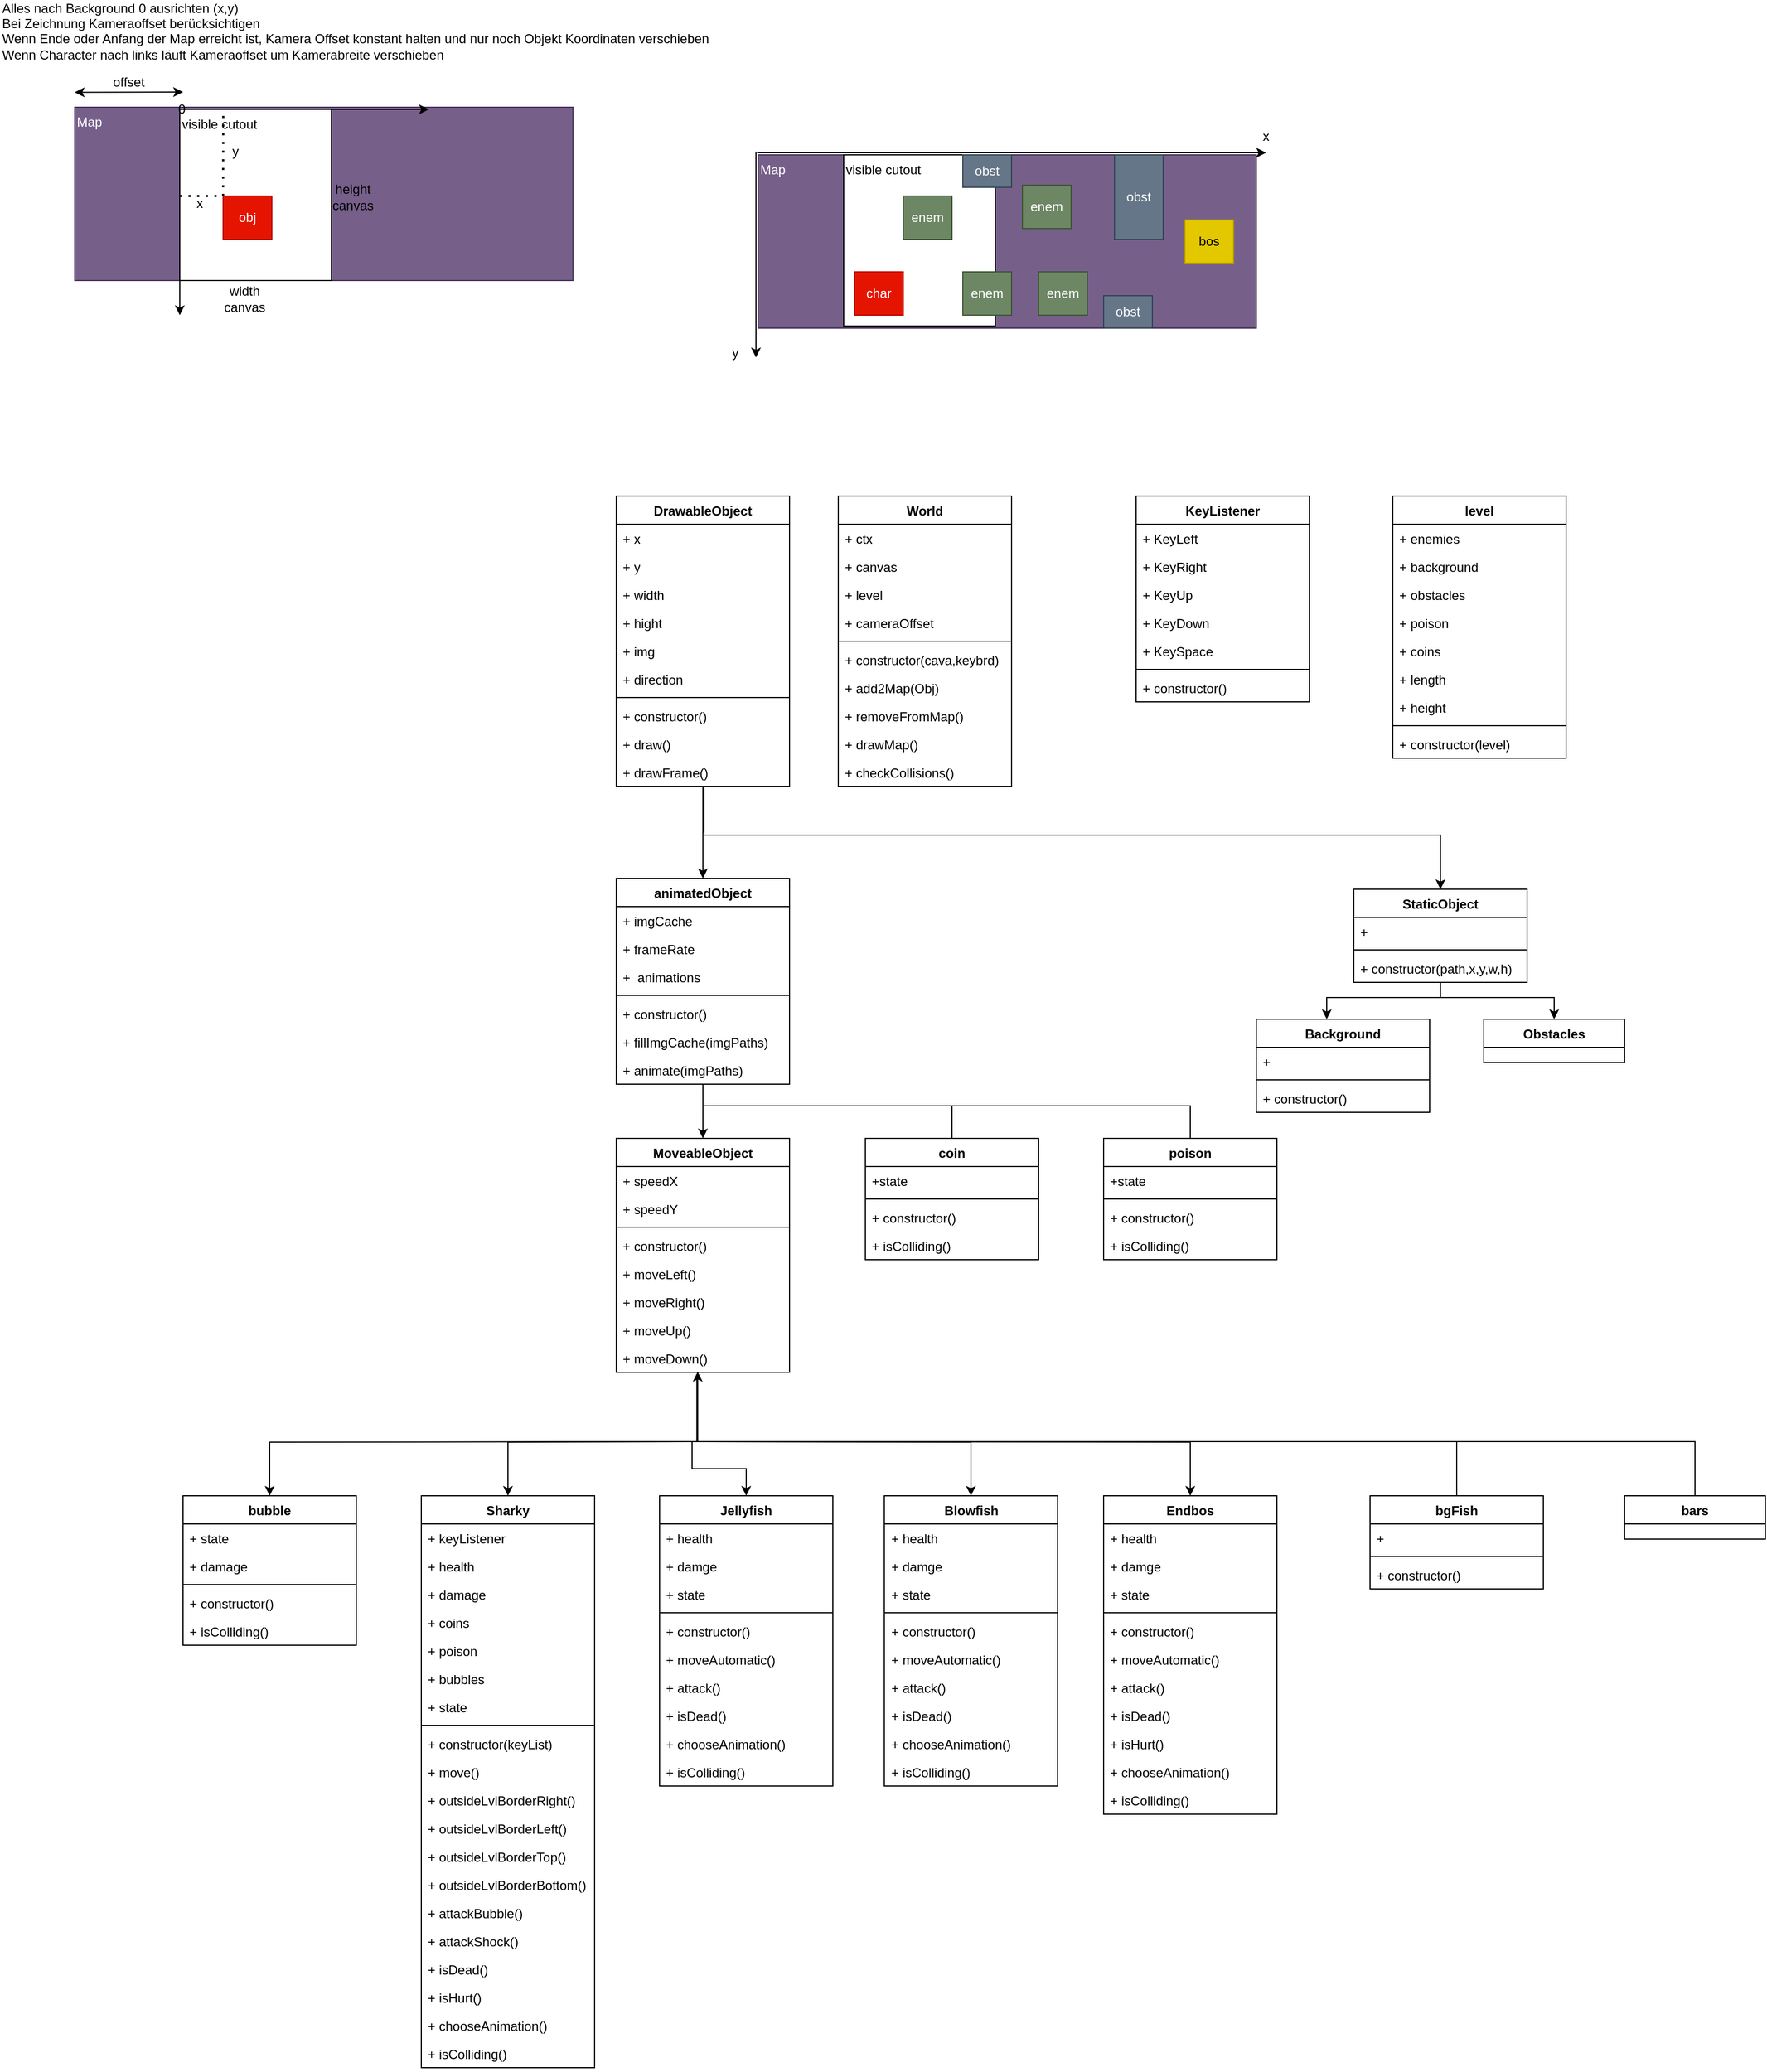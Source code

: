 <mxfile version="21.2.1" type="device">
  <diagram id="C5RBs43oDa-KdzZeNtuy" name="Page-1">
    <mxGraphModel dx="2219" dy="1735" grid="1" gridSize="10" guides="1" tooltips="1" connect="1" arrows="1" fold="1" page="1" pageScale="1" pageWidth="827" pageHeight="1169" math="0" shadow="0">
      <root>
        <mxCell id="WIyWlLk6GJQsqaUBKTNV-0" />
        <mxCell id="WIyWlLk6GJQsqaUBKTNV-1" parent="WIyWlLk6GJQsqaUBKTNV-0" />
        <mxCell id="HzdkbjWVnRiLDoLoKct_-272" value="Map" style="rounded=0;whiteSpace=wrap;html=1;align=left;verticalAlign=top;fillColor=#76608a;strokeColor=#432D57;fontColor=#ffffff;" parent="WIyWlLk6GJQsqaUBKTNV-1" vertex="1">
          <mxGeometry x="-390" y="-402" width="460" height="160" as="geometry" />
        </mxCell>
        <mxCell id="HzdkbjWVnRiLDoLoKct_-9" value="World" style="swimlane;fontStyle=1;align=center;verticalAlign=top;childLayout=stackLayout;horizontal=1;startSize=26;horizontalStack=0;resizeParent=1;resizeParentMax=0;resizeLast=0;collapsible=1;marginBottom=0;whiteSpace=wrap;html=1;" parent="WIyWlLk6GJQsqaUBKTNV-1" vertex="1">
          <mxGeometry x="315" y="-43" width="160" height="268" as="geometry">
            <mxRectangle x="270" y="80" width="130" height="40" as="alternateBounds" />
          </mxGeometry>
        </mxCell>
        <mxCell id="HzdkbjWVnRiLDoLoKct_-10" value="+ ctx" style="text;strokeColor=none;fillColor=none;align=left;verticalAlign=top;spacingLeft=4;spacingRight=4;overflow=hidden;rotatable=0;points=[[0,0.5],[1,0.5]];portConstraint=eastwest;whiteSpace=wrap;html=1;" parent="HzdkbjWVnRiLDoLoKct_-9" vertex="1">
          <mxGeometry y="26" width="160" height="26" as="geometry" />
        </mxCell>
        <mxCell id="HzdkbjWVnRiLDoLoKct_-95" value="+ canvas" style="text;strokeColor=none;fillColor=none;align=left;verticalAlign=top;spacingLeft=4;spacingRight=4;overflow=hidden;rotatable=0;points=[[0,0.5],[1,0.5]];portConstraint=eastwest;whiteSpace=wrap;html=1;" parent="HzdkbjWVnRiLDoLoKct_-9" vertex="1">
          <mxGeometry y="52" width="160" height="26" as="geometry" />
        </mxCell>
        <mxCell id="HzdkbjWVnRiLDoLoKct_-96" value="+ level" style="text;strokeColor=none;fillColor=none;align=left;verticalAlign=top;spacingLeft=4;spacingRight=4;overflow=hidden;rotatable=0;points=[[0,0.5],[1,0.5]];portConstraint=eastwest;whiteSpace=wrap;html=1;" parent="HzdkbjWVnRiLDoLoKct_-9" vertex="1">
          <mxGeometry y="78" width="160" height="26" as="geometry" />
        </mxCell>
        <mxCell id="HzdkbjWVnRiLDoLoKct_-111" value="+ cameraOffset" style="text;strokeColor=none;fillColor=none;align=left;verticalAlign=top;spacingLeft=4;spacingRight=4;overflow=hidden;rotatable=0;points=[[0,0.5],[1,0.5]];portConstraint=eastwest;whiteSpace=wrap;html=1;" parent="HzdkbjWVnRiLDoLoKct_-9" vertex="1">
          <mxGeometry y="104" width="160" height="26" as="geometry" />
        </mxCell>
        <mxCell id="HzdkbjWVnRiLDoLoKct_-11" value="" style="line;strokeWidth=1;fillColor=none;align=left;verticalAlign=middle;spacingTop=-1;spacingLeft=3;spacingRight=3;rotatable=0;labelPosition=right;points=[];portConstraint=eastwest;strokeColor=inherit;" parent="HzdkbjWVnRiLDoLoKct_-9" vertex="1">
          <mxGeometry y="130" width="160" height="8" as="geometry" />
        </mxCell>
        <mxCell id="HzdkbjWVnRiLDoLoKct_-12" value="&lt;div&gt;+ constructor(cava,keybrd)&lt;/div&gt;" style="text;strokeColor=none;fillColor=none;align=left;verticalAlign=top;spacingLeft=4;spacingRight=4;overflow=hidden;rotatable=0;points=[[0,0.5],[1,0.5]];portConstraint=eastwest;whiteSpace=wrap;html=1;" parent="HzdkbjWVnRiLDoLoKct_-9" vertex="1">
          <mxGeometry y="138" width="160" height="26" as="geometry" />
        </mxCell>
        <mxCell id="HzdkbjWVnRiLDoLoKct_-98" value="&lt;div&gt;+ add2Map(Obj)&lt;br&gt;&lt;/div&gt;" style="text;strokeColor=none;fillColor=none;align=left;verticalAlign=top;spacingLeft=4;spacingRight=4;overflow=hidden;rotatable=0;points=[[0,0.5],[1,0.5]];portConstraint=eastwest;whiteSpace=wrap;html=1;" parent="HzdkbjWVnRiLDoLoKct_-9" vertex="1">
          <mxGeometry y="164" width="160" height="26" as="geometry" />
        </mxCell>
        <mxCell id="HzdkbjWVnRiLDoLoKct_-265" value="&lt;div&gt;+ removeFromMap()&lt;/div&gt;" style="text;strokeColor=none;fillColor=none;align=left;verticalAlign=top;spacingLeft=4;spacingRight=4;overflow=hidden;rotatable=0;points=[[0,0.5],[1,0.5]];portConstraint=eastwest;whiteSpace=wrap;html=1;" parent="HzdkbjWVnRiLDoLoKct_-9" vertex="1">
          <mxGeometry y="190" width="160" height="26" as="geometry" />
        </mxCell>
        <mxCell id="HzdkbjWVnRiLDoLoKct_-97" value="&lt;div&gt;+ drawMap()&lt;/div&gt;" style="text;strokeColor=none;fillColor=none;align=left;verticalAlign=top;spacingLeft=4;spacingRight=4;overflow=hidden;rotatable=0;points=[[0,0.5],[1,0.5]];portConstraint=eastwest;whiteSpace=wrap;html=1;" parent="HzdkbjWVnRiLDoLoKct_-9" vertex="1">
          <mxGeometry y="216" width="160" height="26" as="geometry" />
        </mxCell>
        <mxCell id="HzdkbjWVnRiLDoLoKct_-225" value="&lt;div&gt;+ checkCollisions()&lt;/div&gt;" style="text;strokeColor=none;fillColor=none;align=left;verticalAlign=top;spacingLeft=4;spacingRight=4;overflow=hidden;rotatable=0;points=[[0,0.5],[1,0.5]];portConstraint=eastwest;whiteSpace=wrap;html=1;" parent="HzdkbjWVnRiLDoLoKct_-9" vertex="1">
          <mxGeometry y="242" width="160" height="26" as="geometry" />
        </mxCell>
        <mxCell id="HzdkbjWVnRiLDoLoKct_-183" style="edgeStyle=orthogonalEdgeStyle;rounded=0;orthogonalLoop=1;jettySize=auto;html=1;exitX=0.5;exitY=1;exitDx=0;exitDy=0;entryX=0.5;entryY=0;entryDx=0;entryDy=0;" parent="WIyWlLk6GJQsqaUBKTNV-1" source="HzdkbjWVnRiLDoLoKct_-17" target="HzdkbjWVnRiLDoLoKct_-29" edge="1">
          <mxGeometry relative="1" as="geometry">
            <Array as="points">
              <mxPoint x="190" y="270" />
              <mxPoint x="871" y="270" />
            </Array>
          </mxGeometry>
        </mxCell>
        <mxCell id="HzdkbjWVnRiLDoLoKct_-17" value="DrawableObject" style="swimlane;fontStyle=1;align=center;verticalAlign=top;childLayout=stackLayout;horizontal=1;startSize=26;horizontalStack=0;resizeParent=1;resizeParentMax=0;resizeLast=0;collapsible=1;marginBottom=0;whiteSpace=wrap;html=1;" parent="WIyWlLk6GJQsqaUBKTNV-1" vertex="1">
          <mxGeometry x="110" y="-43" width="160" height="268" as="geometry">
            <mxRectangle x="110" y="-43" width="130" height="40" as="alternateBounds" />
          </mxGeometry>
        </mxCell>
        <mxCell id="HzdkbjWVnRiLDoLoKct_-18" value="&lt;div&gt;+ x&lt;/div&gt;" style="text;strokeColor=none;fillColor=none;align=left;verticalAlign=top;spacingLeft=4;spacingRight=4;overflow=hidden;rotatable=0;points=[[0,0.5],[1,0.5]];portConstraint=eastwest;whiteSpace=wrap;html=1;" parent="HzdkbjWVnRiLDoLoKct_-17" vertex="1">
          <mxGeometry y="26" width="160" height="26" as="geometry" />
        </mxCell>
        <mxCell id="HzdkbjWVnRiLDoLoKct_-81" value="&lt;div&gt;+ y&lt;br&gt;&lt;/div&gt;" style="text;strokeColor=none;fillColor=none;align=left;verticalAlign=top;spacingLeft=4;spacingRight=4;overflow=hidden;rotatable=0;points=[[0,0.5],[1,0.5]];portConstraint=eastwest;whiteSpace=wrap;html=1;" parent="HzdkbjWVnRiLDoLoKct_-17" vertex="1">
          <mxGeometry y="52" width="160" height="26" as="geometry" />
        </mxCell>
        <mxCell id="HzdkbjWVnRiLDoLoKct_-82" value="&lt;div&gt;+ width&lt;br&gt;&lt;/div&gt;" style="text;strokeColor=none;fillColor=none;align=left;verticalAlign=top;spacingLeft=4;spacingRight=4;overflow=hidden;rotatable=0;points=[[0,0.5],[1,0.5]];portConstraint=eastwest;whiteSpace=wrap;html=1;" parent="HzdkbjWVnRiLDoLoKct_-17" vertex="1">
          <mxGeometry y="78" width="160" height="26" as="geometry" />
        </mxCell>
        <mxCell id="HzdkbjWVnRiLDoLoKct_-83" value="&lt;div&gt;+ hight&lt;br&gt;&lt;/div&gt;" style="text;strokeColor=none;fillColor=none;align=left;verticalAlign=top;spacingLeft=4;spacingRight=4;overflow=hidden;rotatable=0;points=[[0,0.5],[1,0.5]];portConstraint=eastwest;whiteSpace=wrap;html=1;" parent="HzdkbjWVnRiLDoLoKct_-17" vertex="1">
          <mxGeometry y="104" width="160" height="26" as="geometry" />
        </mxCell>
        <mxCell id="HzdkbjWVnRiLDoLoKct_-85" value="&lt;div&gt;+ img&lt;br&gt;&lt;/div&gt;" style="text;strokeColor=none;fillColor=none;align=left;verticalAlign=top;spacingLeft=4;spacingRight=4;overflow=hidden;rotatable=0;points=[[0,0.5],[1,0.5]];portConstraint=eastwest;whiteSpace=wrap;html=1;" parent="HzdkbjWVnRiLDoLoKct_-17" vertex="1">
          <mxGeometry y="130" width="160" height="26" as="geometry" />
        </mxCell>
        <mxCell id="HzdkbjWVnRiLDoLoKct_-86" value="&lt;div&gt;+ direction&lt;br&gt;&lt;/div&gt;" style="text;strokeColor=none;fillColor=none;align=left;verticalAlign=top;spacingLeft=4;spacingRight=4;overflow=hidden;rotatable=0;points=[[0,0.5],[1,0.5]];portConstraint=eastwest;whiteSpace=wrap;html=1;" parent="HzdkbjWVnRiLDoLoKct_-17" vertex="1">
          <mxGeometry y="156" width="160" height="26" as="geometry" />
        </mxCell>
        <mxCell id="HzdkbjWVnRiLDoLoKct_-19" value="" style="line;strokeWidth=1;fillColor=none;align=left;verticalAlign=middle;spacingTop=-1;spacingLeft=3;spacingRight=3;rotatable=0;labelPosition=right;points=[];portConstraint=eastwest;strokeColor=inherit;" parent="HzdkbjWVnRiLDoLoKct_-17" vertex="1">
          <mxGeometry y="182" width="160" height="8" as="geometry" />
        </mxCell>
        <mxCell id="HzdkbjWVnRiLDoLoKct_-91" value="+ constructor()" style="text;strokeColor=none;fillColor=none;align=left;verticalAlign=top;spacingLeft=4;spacingRight=4;overflow=hidden;rotatable=0;points=[[0,0.5],[1,0.5]];portConstraint=eastwest;whiteSpace=wrap;html=1;" parent="HzdkbjWVnRiLDoLoKct_-17" vertex="1">
          <mxGeometry y="190" width="160" height="26" as="geometry" />
        </mxCell>
        <mxCell id="HzdkbjWVnRiLDoLoKct_-20" value="+ draw()" style="text;strokeColor=none;fillColor=none;align=left;verticalAlign=top;spacingLeft=4;spacingRight=4;overflow=hidden;rotatable=0;points=[[0,0.5],[1,0.5]];portConstraint=eastwest;whiteSpace=wrap;html=1;" parent="HzdkbjWVnRiLDoLoKct_-17" vertex="1">
          <mxGeometry y="216" width="160" height="26" as="geometry" />
        </mxCell>
        <mxCell id="HzdkbjWVnRiLDoLoKct_-84" value="+ drawFrame()" style="text;strokeColor=none;fillColor=none;align=left;verticalAlign=top;spacingLeft=4;spacingRight=4;overflow=hidden;rotatable=0;points=[[0,0.5],[1,0.5]];portConstraint=eastwest;whiteSpace=wrap;html=1;" parent="HzdkbjWVnRiLDoLoKct_-17" vertex="1">
          <mxGeometry y="242" width="160" height="26" as="geometry" />
        </mxCell>
        <mxCell id="HzdkbjWVnRiLDoLoKct_-21" value="KeyListener" style="swimlane;fontStyle=1;align=center;verticalAlign=top;childLayout=stackLayout;horizontal=1;startSize=26;horizontalStack=0;resizeParent=1;resizeParentMax=0;resizeLast=0;collapsible=1;marginBottom=0;whiteSpace=wrap;html=1;" parent="WIyWlLk6GJQsqaUBKTNV-1" vertex="1">
          <mxGeometry x="590" y="-43" width="160" height="190" as="geometry">
            <mxRectangle x="510" y="130" width="130" height="40" as="alternateBounds" />
          </mxGeometry>
        </mxCell>
        <mxCell id="HzdkbjWVnRiLDoLoKct_-22" value="+ KeyLeft" style="text;strokeColor=none;fillColor=none;align=left;verticalAlign=top;spacingLeft=4;spacingRight=4;overflow=hidden;rotatable=0;points=[[0,0.5],[1,0.5]];portConstraint=eastwest;whiteSpace=wrap;html=1;" parent="HzdkbjWVnRiLDoLoKct_-21" vertex="1">
          <mxGeometry y="26" width="160" height="26" as="geometry" />
        </mxCell>
        <mxCell id="HzdkbjWVnRiLDoLoKct_-87" value="+ KeyRight" style="text;strokeColor=none;fillColor=none;align=left;verticalAlign=top;spacingLeft=4;spacingRight=4;overflow=hidden;rotatable=0;points=[[0,0.5],[1,0.5]];portConstraint=eastwest;whiteSpace=wrap;html=1;" parent="HzdkbjWVnRiLDoLoKct_-21" vertex="1">
          <mxGeometry y="52" width="160" height="26" as="geometry" />
        </mxCell>
        <mxCell id="HzdkbjWVnRiLDoLoKct_-88" value="+ KeyUp" style="text;strokeColor=none;fillColor=none;align=left;verticalAlign=top;spacingLeft=4;spacingRight=4;overflow=hidden;rotatable=0;points=[[0,0.5],[1,0.5]];portConstraint=eastwest;whiteSpace=wrap;html=1;" parent="HzdkbjWVnRiLDoLoKct_-21" vertex="1">
          <mxGeometry y="78" width="160" height="26" as="geometry" />
        </mxCell>
        <mxCell id="HzdkbjWVnRiLDoLoKct_-89" value="+ KeyDown" style="text;strokeColor=none;fillColor=none;align=left;verticalAlign=top;spacingLeft=4;spacingRight=4;overflow=hidden;rotatable=0;points=[[0,0.5],[1,0.5]];portConstraint=eastwest;whiteSpace=wrap;html=1;" parent="HzdkbjWVnRiLDoLoKct_-21" vertex="1">
          <mxGeometry y="104" width="160" height="26" as="geometry" />
        </mxCell>
        <mxCell id="HzdkbjWVnRiLDoLoKct_-90" value="+ KeySpace" style="text;strokeColor=none;fillColor=none;align=left;verticalAlign=top;spacingLeft=4;spacingRight=4;overflow=hidden;rotatable=0;points=[[0,0.5],[1,0.5]];portConstraint=eastwest;whiteSpace=wrap;html=1;" parent="HzdkbjWVnRiLDoLoKct_-21" vertex="1">
          <mxGeometry y="130" width="160" height="26" as="geometry" />
        </mxCell>
        <mxCell id="HzdkbjWVnRiLDoLoKct_-23" value="" style="line;strokeWidth=1;fillColor=none;align=left;verticalAlign=middle;spacingTop=-1;spacingLeft=3;spacingRight=3;rotatable=0;labelPosition=right;points=[];portConstraint=eastwest;strokeColor=inherit;" parent="HzdkbjWVnRiLDoLoKct_-21" vertex="1">
          <mxGeometry y="156" width="160" height="8" as="geometry" />
        </mxCell>
        <mxCell id="HzdkbjWVnRiLDoLoKct_-24" value="+ constructor()" style="text;strokeColor=none;fillColor=none;align=left;verticalAlign=top;spacingLeft=4;spacingRight=4;overflow=hidden;rotatable=0;points=[[0,0.5],[1,0.5]];portConstraint=eastwest;whiteSpace=wrap;html=1;" parent="HzdkbjWVnRiLDoLoKct_-21" vertex="1">
          <mxGeometry y="164" width="160" height="26" as="geometry" />
        </mxCell>
        <mxCell id="vhZRwU5GHjn1_qx9XKm6-17" style="edgeStyle=orthogonalEdgeStyle;rounded=0;orthogonalLoop=1;jettySize=auto;html=1;exitX=0.5;exitY=0;exitDx=0;exitDy=0;entryX=0.5;entryY=1.038;entryDx=0;entryDy=0;entryPerimeter=0;endArrow=none;endFill=0;startArrow=classic;startFill=1;" parent="WIyWlLk6GJQsqaUBKTNV-1" source="HzdkbjWVnRiLDoLoKct_-25" target="vhZRwU5GHjn1_qx9XKm6-8" edge="1">
          <mxGeometry relative="1" as="geometry" />
        </mxCell>
        <mxCell id="HzdkbjWVnRiLDoLoKct_-25" value="MoveableObject" style="swimlane;fontStyle=1;align=center;verticalAlign=top;childLayout=stackLayout;horizontal=1;startSize=26;horizontalStack=0;resizeParent=1;resizeParentMax=0;resizeLast=0;collapsible=1;marginBottom=0;whiteSpace=wrap;html=1;" parent="WIyWlLk6GJQsqaUBKTNV-1" vertex="1">
          <mxGeometry x="110" y="550" width="160" height="216" as="geometry">
            <mxRectangle x="111" y="310" width="130" height="40" as="alternateBounds" />
          </mxGeometry>
        </mxCell>
        <mxCell id="HzdkbjWVnRiLDoLoKct_-26" value="+ speedX" style="text;strokeColor=none;fillColor=none;align=left;verticalAlign=top;spacingLeft=4;spacingRight=4;overflow=hidden;rotatable=0;points=[[0,0.5],[1,0.5]];portConstraint=eastwest;whiteSpace=wrap;html=1;" parent="HzdkbjWVnRiLDoLoKct_-25" vertex="1">
          <mxGeometry y="26" width="160" height="26" as="geometry" />
        </mxCell>
        <mxCell id="HzdkbjWVnRiLDoLoKct_-130" value="+ speedY" style="text;strokeColor=none;fillColor=none;align=left;verticalAlign=top;spacingLeft=4;spacingRight=4;overflow=hidden;rotatable=0;points=[[0,0.5],[1,0.5]];portConstraint=eastwest;whiteSpace=wrap;html=1;" parent="HzdkbjWVnRiLDoLoKct_-25" vertex="1">
          <mxGeometry y="52" width="160" height="26" as="geometry" />
        </mxCell>
        <mxCell id="HzdkbjWVnRiLDoLoKct_-27" value="" style="line;strokeWidth=1;fillColor=none;align=left;verticalAlign=middle;spacingTop=-1;spacingLeft=3;spacingRight=3;rotatable=0;labelPosition=right;points=[];portConstraint=eastwest;strokeColor=inherit;" parent="HzdkbjWVnRiLDoLoKct_-25" vertex="1">
          <mxGeometry y="78" width="160" height="8" as="geometry" />
        </mxCell>
        <mxCell id="HzdkbjWVnRiLDoLoKct_-28" value="+ constructor()" style="text;strokeColor=none;fillColor=none;align=left;verticalAlign=top;spacingLeft=4;spacingRight=4;overflow=hidden;rotatable=0;points=[[0,0.5],[1,0.5]];portConstraint=eastwest;whiteSpace=wrap;html=1;" parent="HzdkbjWVnRiLDoLoKct_-25" vertex="1">
          <mxGeometry y="86" width="160" height="26" as="geometry" />
        </mxCell>
        <mxCell id="HzdkbjWVnRiLDoLoKct_-133" value="+ moveLeft()" style="text;strokeColor=none;fillColor=none;align=left;verticalAlign=top;spacingLeft=4;spacingRight=4;overflow=hidden;rotatable=0;points=[[0,0.5],[1,0.5]];portConstraint=eastwest;whiteSpace=wrap;html=1;" parent="HzdkbjWVnRiLDoLoKct_-25" vertex="1">
          <mxGeometry y="112" width="160" height="26" as="geometry" />
        </mxCell>
        <mxCell id="HzdkbjWVnRiLDoLoKct_-134" value="+ moveRight()" style="text;strokeColor=none;fillColor=none;align=left;verticalAlign=top;spacingLeft=4;spacingRight=4;overflow=hidden;rotatable=0;points=[[0,0.5],[1,0.5]];portConstraint=eastwest;whiteSpace=wrap;html=1;" parent="HzdkbjWVnRiLDoLoKct_-25" vertex="1">
          <mxGeometry y="138" width="160" height="26" as="geometry" />
        </mxCell>
        <mxCell id="HzdkbjWVnRiLDoLoKct_-135" value="+ moveUp()" style="text;strokeColor=none;fillColor=none;align=left;verticalAlign=top;spacingLeft=4;spacingRight=4;overflow=hidden;rotatable=0;points=[[0,0.5],[1,0.5]];portConstraint=eastwest;whiteSpace=wrap;html=1;" parent="HzdkbjWVnRiLDoLoKct_-25" vertex="1">
          <mxGeometry y="164" width="160" height="26" as="geometry" />
        </mxCell>
        <mxCell id="HzdkbjWVnRiLDoLoKct_-137" value="+ moveDown()" style="text;strokeColor=none;fillColor=none;align=left;verticalAlign=top;spacingLeft=4;spacingRight=4;overflow=hidden;rotatable=0;points=[[0,0.5],[1,0.5]];portConstraint=eastwest;whiteSpace=wrap;html=1;" parent="HzdkbjWVnRiLDoLoKct_-25" vertex="1">
          <mxGeometry y="190" width="160" height="26" as="geometry" />
        </mxCell>
        <mxCell id="HzdkbjWVnRiLDoLoKct_-184" style="edgeStyle=orthogonalEdgeStyle;rounded=0;orthogonalLoop=1;jettySize=auto;html=1;exitX=0.5;exitY=1;exitDx=0;exitDy=0;" parent="WIyWlLk6GJQsqaUBKTNV-1" source="HzdkbjWVnRiLDoLoKct_-29" target="HzdkbjWVnRiLDoLoKct_-49" edge="1">
          <mxGeometry relative="1" as="geometry">
            <Array as="points">
              <mxPoint x="871" y="420" />
              <mxPoint x="766" y="420" />
            </Array>
          </mxGeometry>
        </mxCell>
        <mxCell id="HzdkbjWVnRiLDoLoKct_-185" style="edgeStyle=orthogonalEdgeStyle;rounded=0;orthogonalLoop=1;jettySize=auto;html=1;exitX=0.5;exitY=1;exitDx=0;exitDy=0;entryX=0.5;entryY=0;entryDx=0;entryDy=0;" parent="WIyWlLk6GJQsqaUBKTNV-1" source="HzdkbjWVnRiLDoLoKct_-29" target="HzdkbjWVnRiLDoLoKct_-53" edge="1">
          <mxGeometry relative="1" as="geometry">
            <Array as="points">
              <mxPoint x="871" y="420" />
              <mxPoint x="976" y="420" />
            </Array>
          </mxGeometry>
        </mxCell>
        <mxCell id="HzdkbjWVnRiLDoLoKct_-29" value="StaticObject" style="swimlane;fontStyle=1;align=center;verticalAlign=top;childLayout=stackLayout;horizontal=1;startSize=26;horizontalStack=0;resizeParent=1;resizeParentMax=0;resizeLast=0;collapsible=1;marginBottom=0;whiteSpace=wrap;html=1;" parent="WIyWlLk6GJQsqaUBKTNV-1" vertex="1">
          <mxGeometry x="791" y="320" width="160" height="86" as="geometry">
            <mxRectangle x="400" y="320" width="130" height="40" as="alternateBounds" />
          </mxGeometry>
        </mxCell>
        <mxCell id="HzdkbjWVnRiLDoLoKct_-30" value="+ " style="text;strokeColor=none;fillColor=none;align=left;verticalAlign=top;spacingLeft=4;spacingRight=4;overflow=hidden;rotatable=0;points=[[0,0.5],[1,0.5]];portConstraint=eastwest;whiteSpace=wrap;html=1;" parent="HzdkbjWVnRiLDoLoKct_-29" vertex="1">
          <mxGeometry y="26" width="160" height="26" as="geometry" />
        </mxCell>
        <mxCell id="HzdkbjWVnRiLDoLoKct_-31" value="" style="line;strokeWidth=1;fillColor=none;align=left;verticalAlign=middle;spacingTop=-1;spacingLeft=3;spacingRight=3;rotatable=0;labelPosition=right;points=[];portConstraint=eastwest;strokeColor=inherit;" parent="HzdkbjWVnRiLDoLoKct_-29" vertex="1">
          <mxGeometry y="52" width="160" height="8" as="geometry" />
        </mxCell>
        <mxCell id="HzdkbjWVnRiLDoLoKct_-32" value="+ constructor(path,x,y,w,h)" style="text;strokeColor=none;fillColor=none;align=left;verticalAlign=top;spacingLeft=4;spacingRight=4;overflow=hidden;rotatable=0;points=[[0,0.5],[1,0.5]];portConstraint=eastwest;whiteSpace=wrap;html=1;" parent="HzdkbjWVnRiLDoLoKct_-29" vertex="1">
          <mxGeometry y="60" width="160" height="26" as="geometry" />
        </mxCell>
        <mxCell id="HzdkbjWVnRiLDoLoKct_-41" value="Sharky" style="swimlane;fontStyle=1;align=center;verticalAlign=top;childLayout=stackLayout;horizontal=1;startSize=26;horizontalStack=0;resizeParent=1;resizeParentMax=0;resizeLast=0;collapsible=1;marginBottom=0;whiteSpace=wrap;html=1;" parent="WIyWlLk6GJQsqaUBKTNV-1" vertex="1">
          <mxGeometry x="-70" y="880" width="160" height="528" as="geometry">
            <mxRectangle x="30" y="780" width="130" height="40" as="alternateBounds" />
          </mxGeometry>
        </mxCell>
        <mxCell id="HzdkbjWVnRiLDoLoKct_-193" value="+ keyListener" style="text;strokeColor=none;fillColor=none;align=left;verticalAlign=top;spacingLeft=4;spacingRight=4;overflow=hidden;rotatable=0;points=[[0,0.5],[1,0.5]];portConstraint=eastwest;whiteSpace=wrap;html=1;" parent="HzdkbjWVnRiLDoLoKct_-41" vertex="1">
          <mxGeometry y="26" width="160" height="26" as="geometry" />
        </mxCell>
        <mxCell id="HzdkbjWVnRiLDoLoKct_-230" value="+ health" style="text;strokeColor=none;fillColor=none;align=left;verticalAlign=top;spacingLeft=4;spacingRight=4;overflow=hidden;rotatable=0;points=[[0,0.5],[1,0.5]];portConstraint=eastwest;whiteSpace=wrap;html=1;" parent="HzdkbjWVnRiLDoLoKct_-41" vertex="1">
          <mxGeometry y="52" width="160" height="26" as="geometry" />
        </mxCell>
        <mxCell id="HzdkbjWVnRiLDoLoKct_-42" value="+ damage" style="text;strokeColor=none;fillColor=none;align=left;verticalAlign=top;spacingLeft=4;spacingRight=4;overflow=hidden;rotatable=0;points=[[0,0.5],[1,0.5]];portConstraint=eastwest;whiteSpace=wrap;html=1;" parent="HzdkbjWVnRiLDoLoKct_-41" vertex="1">
          <mxGeometry y="78" width="160" height="26" as="geometry" />
        </mxCell>
        <mxCell id="HzdkbjWVnRiLDoLoKct_-194" value="+ coins" style="text;strokeColor=none;fillColor=none;align=left;verticalAlign=top;spacingLeft=4;spacingRight=4;overflow=hidden;rotatable=0;points=[[0,0.5],[1,0.5]];portConstraint=eastwest;whiteSpace=wrap;html=1;" parent="HzdkbjWVnRiLDoLoKct_-41" vertex="1">
          <mxGeometry y="104" width="160" height="26" as="geometry" />
        </mxCell>
        <mxCell id="HzdkbjWVnRiLDoLoKct_-229" value="+ poison" style="text;strokeColor=none;fillColor=none;align=left;verticalAlign=top;spacingLeft=4;spacingRight=4;overflow=hidden;rotatable=0;points=[[0,0.5],[1,0.5]];portConstraint=eastwest;whiteSpace=wrap;html=1;" parent="HzdkbjWVnRiLDoLoKct_-41" vertex="1">
          <mxGeometry y="130" width="160" height="26" as="geometry" />
        </mxCell>
        <mxCell id="HzdkbjWVnRiLDoLoKct_-195" value="+ bubbles" style="text;strokeColor=none;fillColor=none;align=left;verticalAlign=top;spacingLeft=4;spacingRight=4;overflow=hidden;rotatable=0;points=[[0,0.5],[1,0.5]];portConstraint=eastwest;whiteSpace=wrap;html=1;" parent="HzdkbjWVnRiLDoLoKct_-41" vertex="1">
          <mxGeometry y="156" width="160" height="26" as="geometry" />
        </mxCell>
        <mxCell id="HzdkbjWVnRiLDoLoKct_-199" value="+ state" style="text;strokeColor=none;fillColor=none;align=left;verticalAlign=top;spacingLeft=4;spacingRight=4;overflow=hidden;rotatable=0;points=[[0,0.5],[1,0.5]];portConstraint=eastwest;whiteSpace=wrap;html=1;" parent="HzdkbjWVnRiLDoLoKct_-41" vertex="1">
          <mxGeometry y="182" width="160" height="26" as="geometry" />
        </mxCell>
        <mxCell id="HzdkbjWVnRiLDoLoKct_-43" value="" style="line;strokeWidth=1;fillColor=none;align=left;verticalAlign=middle;spacingTop=-1;spacingLeft=3;spacingRight=3;rotatable=0;labelPosition=right;points=[];portConstraint=eastwest;strokeColor=inherit;" parent="HzdkbjWVnRiLDoLoKct_-41" vertex="1">
          <mxGeometry y="208" width="160" height="8" as="geometry" />
        </mxCell>
        <mxCell id="HzdkbjWVnRiLDoLoKct_-44" value="+ constructor(keyList)" style="text;strokeColor=none;fillColor=none;align=left;verticalAlign=top;spacingLeft=4;spacingRight=4;overflow=hidden;rotatable=0;points=[[0,0.5],[1,0.5]];portConstraint=eastwest;whiteSpace=wrap;html=1;" parent="HzdkbjWVnRiLDoLoKct_-41" vertex="1">
          <mxGeometry y="216" width="160" height="26" as="geometry" />
        </mxCell>
        <mxCell id="HzdkbjWVnRiLDoLoKct_-196" value="+ move()" style="text;strokeColor=none;fillColor=none;align=left;verticalAlign=top;spacingLeft=4;spacingRight=4;overflow=hidden;rotatable=0;points=[[0,0.5],[1,0.5]];portConstraint=eastwest;whiteSpace=wrap;html=1;" parent="HzdkbjWVnRiLDoLoKct_-41" vertex="1">
          <mxGeometry y="242" width="160" height="26" as="geometry" />
        </mxCell>
        <mxCell id="9fKX-wjSNF27q1v6EJUF-0" value="+ outsideLvlBorderRight()" style="text;strokeColor=none;fillColor=none;align=left;verticalAlign=top;spacingLeft=4;spacingRight=4;overflow=hidden;rotatable=0;points=[[0,0.5],[1,0.5]];portConstraint=eastwest;whiteSpace=wrap;html=1;" vertex="1" parent="HzdkbjWVnRiLDoLoKct_-41">
          <mxGeometry y="268" width="160" height="26" as="geometry" />
        </mxCell>
        <mxCell id="9fKX-wjSNF27q1v6EJUF-1" value="+ outsideLvlBorderLeft()" style="text;strokeColor=none;fillColor=none;align=left;verticalAlign=top;spacingLeft=4;spacingRight=4;overflow=hidden;rotatable=0;points=[[0,0.5],[1,0.5]];portConstraint=eastwest;whiteSpace=wrap;html=1;" vertex="1" parent="HzdkbjWVnRiLDoLoKct_-41">
          <mxGeometry y="294" width="160" height="26" as="geometry" />
        </mxCell>
        <mxCell id="9fKX-wjSNF27q1v6EJUF-2" value="+ outsideLvlBorderTop()" style="text;strokeColor=none;fillColor=none;align=left;verticalAlign=top;spacingLeft=4;spacingRight=4;overflow=hidden;rotatable=0;points=[[0,0.5],[1,0.5]];portConstraint=eastwest;whiteSpace=wrap;html=1;" vertex="1" parent="HzdkbjWVnRiLDoLoKct_-41">
          <mxGeometry y="320" width="160" height="26" as="geometry" />
        </mxCell>
        <mxCell id="9fKX-wjSNF27q1v6EJUF-3" value="+ outsideLvlBorderBottom()" style="text;strokeColor=none;fillColor=none;align=left;verticalAlign=top;spacingLeft=4;spacingRight=4;overflow=hidden;rotatable=0;points=[[0,0.5],[1,0.5]];portConstraint=eastwest;whiteSpace=wrap;html=1;" vertex="1" parent="HzdkbjWVnRiLDoLoKct_-41">
          <mxGeometry y="346" width="160" height="26" as="geometry" />
        </mxCell>
        <mxCell id="HzdkbjWVnRiLDoLoKct_-197" value="+ attackBubble()" style="text;strokeColor=none;fillColor=none;align=left;verticalAlign=top;spacingLeft=4;spacingRight=4;overflow=hidden;rotatable=0;points=[[0,0.5],[1,0.5]];portConstraint=eastwest;whiteSpace=wrap;html=1;" parent="HzdkbjWVnRiLDoLoKct_-41" vertex="1">
          <mxGeometry y="372" width="160" height="26" as="geometry" />
        </mxCell>
        <mxCell id="HzdkbjWVnRiLDoLoKct_-198" value="+ attackShock()" style="text;strokeColor=none;fillColor=none;align=left;verticalAlign=top;spacingLeft=4;spacingRight=4;overflow=hidden;rotatable=0;points=[[0,0.5],[1,0.5]];portConstraint=eastwest;whiteSpace=wrap;html=1;" parent="HzdkbjWVnRiLDoLoKct_-41" vertex="1">
          <mxGeometry y="398" width="160" height="26" as="geometry" />
        </mxCell>
        <mxCell id="HzdkbjWVnRiLDoLoKct_-200" value="+ isDead()" style="text;strokeColor=none;fillColor=none;align=left;verticalAlign=top;spacingLeft=4;spacingRight=4;overflow=hidden;rotatable=0;points=[[0,0.5],[1,0.5]];portConstraint=eastwest;whiteSpace=wrap;html=1;" parent="HzdkbjWVnRiLDoLoKct_-41" vertex="1">
          <mxGeometry y="424" width="160" height="26" as="geometry" />
        </mxCell>
        <mxCell id="HzdkbjWVnRiLDoLoKct_-201" value="+ isHurt()" style="text;strokeColor=none;fillColor=none;align=left;verticalAlign=top;spacingLeft=4;spacingRight=4;overflow=hidden;rotatable=0;points=[[0,0.5],[1,0.5]];portConstraint=eastwest;whiteSpace=wrap;html=1;" parent="HzdkbjWVnRiLDoLoKct_-41" vertex="1">
          <mxGeometry y="450" width="160" height="26" as="geometry" />
        </mxCell>
        <mxCell id="HzdkbjWVnRiLDoLoKct_-202" value="+ chooseAnimation()" style="text;strokeColor=none;fillColor=none;align=left;verticalAlign=top;spacingLeft=4;spacingRight=4;overflow=hidden;rotatable=0;points=[[0,0.5],[1,0.5]];portConstraint=eastwest;whiteSpace=wrap;html=1;" parent="HzdkbjWVnRiLDoLoKct_-41" vertex="1">
          <mxGeometry y="476" width="160" height="26" as="geometry" />
        </mxCell>
        <mxCell id="HzdkbjWVnRiLDoLoKct_-260" value="+ isColliding()" style="text;strokeColor=none;fillColor=none;align=left;verticalAlign=top;spacingLeft=4;spacingRight=4;overflow=hidden;rotatable=0;points=[[0,0.5],[1,0.5]];portConstraint=eastwest;whiteSpace=wrap;html=1;" parent="HzdkbjWVnRiLDoLoKct_-41" vertex="1">
          <mxGeometry y="502" width="160" height="26" as="geometry" />
        </mxCell>
        <mxCell id="HzdkbjWVnRiLDoLoKct_-49" value="Background" style="swimlane;fontStyle=1;align=center;verticalAlign=top;childLayout=stackLayout;horizontal=1;startSize=26;horizontalStack=0;resizeParent=1;resizeParentMax=0;resizeLast=0;collapsible=1;marginBottom=0;whiteSpace=wrap;html=1;" parent="WIyWlLk6GJQsqaUBKTNV-1" vertex="1">
          <mxGeometry x="701" y="440" width="160" height="86" as="geometry">
            <mxRectangle x="701" y="440" width="130" height="40" as="alternateBounds" />
          </mxGeometry>
        </mxCell>
        <mxCell id="HzdkbjWVnRiLDoLoKct_-50" value="+&amp;nbsp;" style="text;strokeColor=none;fillColor=none;align=left;verticalAlign=top;spacingLeft=4;spacingRight=4;overflow=hidden;rotatable=0;points=[[0,0.5],[1,0.5]];portConstraint=eastwest;whiteSpace=wrap;html=1;" parent="HzdkbjWVnRiLDoLoKct_-49" vertex="1">
          <mxGeometry y="26" width="160" height="26" as="geometry" />
        </mxCell>
        <mxCell id="HzdkbjWVnRiLDoLoKct_-51" value="" style="line;strokeWidth=1;fillColor=none;align=left;verticalAlign=middle;spacingTop=-1;spacingLeft=3;spacingRight=3;rotatable=0;labelPosition=right;points=[];portConstraint=eastwest;strokeColor=inherit;" parent="HzdkbjWVnRiLDoLoKct_-49" vertex="1">
          <mxGeometry y="52" width="160" height="8" as="geometry" />
        </mxCell>
        <mxCell id="HzdkbjWVnRiLDoLoKct_-52" value="+ constructor()" style="text;strokeColor=none;fillColor=none;align=left;verticalAlign=top;spacingLeft=4;spacingRight=4;overflow=hidden;rotatable=0;points=[[0,0.5],[1,0.5]];portConstraint=eastwest;whiteSpace=wrap;html=1;" parent="HzdkbjWVnRiLDoLoKct_-49" vertex="1">
          <mxGeometry y="60" width="160" height="26" as="geometry" />
        </mxCell>
        <mxCell id="HzdkbjWVnRiLDoLoKct_-53" value="Obstacles" style="swimlane;fontStyle=1;align=center;verticalAlign=top;childLayout=stackLayout;horizontal=1;startSize=26;horizontalStack=0;resizeParent=1;resizeParentMax=0;resizeLast=0;collapsible=1;marginBottom=0;whiteSpace=wrap;html=1;" parent="WIyWlLk6GJQsqaUBKTNV-1" vertex="1" collapsed="1">
          <mxGeometry x="911" y="440" width="130" height="40" as="geometry">
            <mxRectangle x="230" y="170" width="160" height="86" as="alternateBounds" />
          </mxGeometry>
        </mxCell>
        <mxCell id="HzdkbjWVnRiLDoLoKct_-54" value="+ field: type" style="text;strokeColor=none;fillColor=none;align=left;verticalAlign=top;spacingLeft=4;spacingRight=4;overflow=hidden;rotatable=0;points=[[0,0.5],[1,0.5]];portConstraint=eastwest;whiteSpace=wrap;html=1;" parent="HzdkbjWVnRiLDoLoKct_-53" vertex="1">
          <mxGeometry y="26" width="160" height="26" as="geometry" />
        </mxCell>
        <mxCell id="HzdkbjWVnRiLDoLoKct_-55" value="" style="line;strokeWidth=1;fillColor=none;align=left;verticalAlign=middle;spacingTop=-1;spacingLeft=3;spacingRight=3;rotatable=0;labelPosition=right;points=[];portConstraint=eastwest;strokeColor=inherit;" parent="HzdkbjWVnRiLDoLoKct_-53" vertex="1">
          <mxGeometry y="52" width="160" height="8" as="geometry" />
        </mxCell>
        <mxCell id="HzdkbjWVnRiLDoLoKct_-56" value="+ method(type): type" style="text;strokeColor=none;fillColor=none;align=left;verticalAlign=top;spacingLeft=4;spacingRight=4;overflow=hidden;rotatable=0;points=[[0,0.5],[1,0.5]];portConstraint=eastwest;whiteSpace=wrap;html=1;" parent="HzdkbjWVnRiLDoLoKct_-53" vertex="1">
          <mxGeometry y="60" width="160" height="26" as="geometry" />
        </mxCell>
        <mxCell id="HzdkbjWVnRiLDoLoKct_-219" style="edgeStyle=orthogonalEdgeStyle;rounded=0;orthogonalLoop=1;jettySize=auto;html=1;exitX=0.5;exitY=1;exitDx=0;exitDy=0;" parent="WIyWlLk6GJQsqaUBKTNV-1" target="HzdkbjWVnRiLDoLoKct_-41" edge="1">
          <mxGeometry relative="1" as="geometry">
            <mxPoint x="190" y="830" as="sourcePoint" />
          </mxGeometry>
        </mxCell>
        <mxCell id="HzdkbjWVnRiLDoLoKct_-220" style="edgeStyle=orthogonalEdgeStyle;rounded=0;orthogonalLoop=1;jettySize=auto;html=1;exitX=0.5;exitY=1;exitDx=0;exitDy=0;entryX=0.5;entryY=0;entryDx=0;entryDy=0;" parent="WIyWlLk6GJQsqaUBKTNV-1" target="HzdkbjWVnRiLDoLoKct_-69" edge="1">
          <mxGeometry relative="1" as="geometry">
            <mxPoint x="190" y="830" as="sourcePoint" />
            <Array as="points">
              <mxPoint x="180" y="830" />
              <mxPoint x="180" y="855" />
              <mxPoint x="230" y="855" />
            </Array>
          </mxGeometry>
        </mxCell>
        <mxCell id="HzdkbjWVnRiLDoLoKct_-221" style="edgeStyle=orthogonalEdgeStyle;rounded=0;orthogonalLoop=1;jettySize=auto;html=1;exitX=0.5;exitY=1;exitDx=0;exitDy=0;" parent="WIyWlLk6GJQsqaUBKTNV-1" target="HzdkbjWVnRiLDoLoKct_-73" edge="1">
          <mxGeometry relative="1" as="geometry">
            <mxPoint x="190" y="830" as="sourcePoint" />
          </mxGeometry>
        </mxCell>
        <mxCell id="HzdkbjWVnRiLDoLoKct_-222" style="edgeStyle=orthogonalEdgeStyle;rounded=0;orthogonalLoop=1;jettySize=auto;html=1;exitX=0.5;exitY=1;exitDx=0;exitDy=0;" parent="WIyWlLk6GJQsqaUBKTNV-1" target="HzdkbjWVnRiLDoLoKct_-65" edge="1">
          <mxGeometry relative="1" as="geometry">
            <mxPoint x="190" y="830" as="sourcePoint" />
          </mxGeometry>
        </mxCell>
        <mxCell id="HzdkbjWVnRiLDoLoKct_-251" style="edgeStyle=orthogonalEdgeStyle;rounded=0;orthogonalLoop=1;jettySize=auto;html=1;exitX=0.5;exitY=1;exitDx=0;exitDy=0;" parent="WIyWlLk6GJQsqaUBKTNV-1" target="HzdkbjWVnRiLDoLoKct_-236" edge="1">
          <mxGeometry relative="1" as="geometry">
            <mxPoint x="190" y="830" as="sourcePoint" />
          </mxGeometry>
        </mxCell>
        <mxCell id="vhZRwU5GHjn1_qx9XKm6-22" style="edgeStyle=orthogonalEdgeStyle;rounded=0;orthogonalLoop=1;jettySize=auto;html=1;exitX=0.5;exitY=0;exitDx=0;exitDy=0;entryX=0.47;entryY=0.981;entryDx=0;entryDy=0;entryPerimeter=0;" parent="WIyWlLk6GJQsqaUBKTNV-1" source="HzdkbjWVnRiLDoLoKct_-61" target="HzdkbjWVnRiLDoLoKct_-137" edge="1">
          <mxGeometry relative="1" as="geometry">
            <Array as="points">
              <mxPoint x="1106" y="830" />
              <mxPoint x="185" y="830" />
            </Array>
          </mxGeometry>
        </mxCell>
        <mxCell id="HzdkbjWVnRiLDoLoKct_-61" value="bars" style="swimlane;fontStyle=1;align=center;verticalAlign=top;childLayout=stackLayout;horizontal=1;startSize=26;horizontalStack=0;resizeParent=1;resizeParentMax=0;resizeLast=0;collapsible=1;marginBottom=0;whiteSpace=wrap;html=1;" parent="WIyWlLk6GJQsqaUBKTNV-1" vertex="1" collapsed="1">
          <mxGeometry x="1041" y="880" width="130" height="40" as="geometry">
            <mxRectangle x="230" y="170" width="160" height="86" as="alternateBounds" />
          </mxGeometry>
        </mxCell>
        <mxCell id="HzdkbjWVnRiLDoLoKct_-62" value="+ field: type" style="text;strokeColor=none;fillColor=none;align=left;verticalAlign=top;spacingLeft=4;spacingRight=4;overflow=hidden;rotatable=0;points=[[0,0.5],[1,0.5]];portConstraint=eastwest;whiteSpace=wrap;html=1;" parent="HzdkbjWVnRiLDoLoKct_-61" vertex="1">
          <mxGeometry y="26" width="160" height="26" as="geometry" />
        </mxCell>
        <mxCell id="HzdkbjWVnRiLDoLoKct_-63" value="" style="line;strokeWidth=1;fillColor=none;align=left;verticalAlign=middle;spacingTop=-1;spacingLeft=3;spacingRight=3;rotatable=0;labelPosition=right;points=[];portConstraint=eastwest;strokeColor=inherit;" parent="HzdkbjWVnRiLDoLoKct_-61" vertex="1">
          <mxGeometry y="52" width="160" height="8" as="geometry" />
        </mxCell>
        <mxCell id="HzdkbjWVnRiLDoLoKct_-64" value="+ method(type): type" style="text;strokeColor=none;fillColor=none;align=left;verticalAlign=top;spacingLeft=4;spacingRight=4;overflow=hidden;rotatable=0;points=[[0,0.5],[1,0.5]];portConstraint=eastwest;whiteSpace=wrap;html=1;" parent="HzdkbjWVnRiLDoLoKct_-61" vertex="1">
          <mxGeometry y="60" width="160" height="26" as="geometry" />
        </mxCell>
        <mxCell id="HzdkbjWVnRiLDoLoKct_-65" value="Endbos" style="swimlane;fontStyle=1;align=center;verticalAlign=top;childLayout=stackLayout;horizontal=1;startSize=26;horizontalStack=0;resizeParent=1;resizeParentMax=0;resizeLast=0;collapsible=1;marginBottom=0;whiteSpace=wrap;html=1;" parent="WIyWlLk6GJQsqaUBKTNV-1" vertex="1">
          <mxGeometry x="560" y="880" width="160" height="294" as="geometry">
            <mxRectangle x="647.5" y="1250" width="130" height="40" as="alternateBounds" />
          </mxGeometry>
        </mxCell>
        <mxCell id="HzdkbjWVnRiLDoLoKct_-66" value="+ health" style="text;strokeColor=none;fillColor=none;align=left;verticalAlign=top;spacingLeft=4;spacingRight=4;overflow=hidden;rotatable=0;points=[[0,0.5],[1,0.5]];portConstraint=eastwest;whiteSpace=wrap;html=1;" parent="HzdkbjWVnRiLDoLoKct_-65" vertex="1">
          <mxGeometry y="26" width="160" height="26" as="geometry" />
        </mxCell>
        <mxCell id="HzdkbjWVnRiLDoLoKct_-235" value="+ damge " style="text;strokeColor=none;fillColor=none;align=left;verticalAlign=top;spacingLeft=4;spacingRight=4;overflow=hidden;rotatable=0;points=[[0,0.5],[1,0.5]];portConstraint=eastwest;whiteSpace=wrap;html=1;" parent="HzdkbjWVnRiLDoLoKct_-65" vertex="1">
          <mxGeometry y="52" width="160" height="26" as="geometry" />
        </mxCell>
        <mxCell id="HzdkbjWVnRiLDoLoKct_-213" value="+ state" style="text;strokeColor=none;fillColor=none;align=left;verticalAlign=top;spacingLeft=4;spacingRight=4;overflow=hidden;rotatable=0;points=[[0,0.5],[1,0.5]];portConstraint=eastwest;whiteSpace=wrap;html=1;" parent="HzdkbjWVnRiLDoLoKct_-65" vertex="1">
          <mxGeometry y="78" width="160" height="26" as="geometry" />
        </mxCell>
        <mxCell id="HzdkbjWVnRiLDoLoKct_-67" value="" style="line;strokeWidth=1;fillColor=none;align=left;verticalAlign=middle;spacingTop=-1;spacingLeft=3;spacingRight=3;rotatable=0;labelPosition=right;points=[];portConstraint=eastwest;strokeColor=inherit;" parent="HzdkbjWVnRiLDoLoKct_-65" vertex="1">
          <mxGeometry y="104" width="160" height="8" as="geometry" />
        </mxCell>
        <mxCell id="HzdkbjWVnRiLDoLoKct_-68" value="+ constructor()" style="text;strokeColor=none;fillColor=none;align=left;verticalAlign=top;spacingLeft=4;spacingRight=4;overflow=hidden;rotatable=0;points=[[0,0.5],[1,0.5]];portConstraint=eastwest;whiteSpace=wrap;html=1;" parent="HzdkbjWVnRiLDoLoKct_-65" vertex="1">
          <mxGeometry y="112" width="160" height="26" as="geometry" />
        </mxCell>
        <mxCell id="HzdkbjWVnRiLDoLoKct_-214" value="+ moveAutomatic()" style="text;strokeColor=none;fillColor=none;align=left;verticalAlign=top;spacingLeft=4;spacingRight=4;overflow=hidden;rotatable=0;points=[[0,0.5],[1,0.5]];portConstraint=eastwest;whiteSpace=wrap;html=1;" parent="HzdkbjWVnRiLDoLoKct_-65" vertex="1">
          <mxGeometry y="138" width="160" height="26" as="geometry" />
        </mxCell>
        <mxCell id="HzdkbjWVnRiLDoLoKct_-215" value="+ attack()" style="text;strokeColor=none;fillColor=none;align=left;verticalAlign=top;spacingLeft=4;spacingRight=4;overflow=hidden;rotatable=0;points=[[0,0.5],[1,0.5]];portConstraint=eastwest;whiteSpace=wrap;html=1;" parent="HzdkbjWVnRiLDoLoKct_-65" vertex="1">
          <mxGeometry y="164" width="160" height="26" as="geometry" />
        </mxCell>
        <mxCell id="HzdkbjWVnRiLDoLoKct_-216" value="+ isDead()" style="text;strokeColor=none;fillColor=none;align=left;verticalAlign=top;spacingLeft=4;spacingRight=4;overflow=hidden;rotatable=0;points=[[0,0.5],[1,0.5]];portConstraint=eastwest;whiteSpace=wrap;html=1;" parent="HzdkbjWVnRiLDoLoKct_-65" vertex="1">
          <mxGeometry y="190" width="160" height="26" as="geometry" />
        </mxCell>
        <mxCell id="HzdkbjWVnRiLDoLoKct_-217" value="+ isHurt()" style="text;strokeColor=none;fillColor=none;align=left;verticalAlign=top;spacingLeft=4;spacingRight=4;overflow=hidden;rotatable=0;points=[[0,0.5],[1,0.5]];portConstraint=eastwest;whiteSpace=wrap;html=1;" parent="HzdkbjWVnRiLDoLoKct_-65" vertex="1">
          <mxGeometry y="216" width="160" height="26" as="geometry" />
        </mxCell>
        <mxCell id="HzdkbjWVnRiLDoLoKct_-218" value="+ chooseAnimation()" style="text;strokeColor=none;fillColor=none;align=left;verticalAlign=top;spacingLeft=4;spacingRight=4;overflow=hidden;rotatable=0;points=[[0,0.5],[1,0.5]];portConstraint=eastwest;whiteSpace=wrap;html=1;" parent="HzdkbjWVnRiLDoLoKct_-65" vertex="1">
          <mxGeometry y="242" width="160" height="26" as="geometry" />
        </mxCell>
        <mxCell id="HzdkbjWVnRiLDoLoKct_-263" value="+ isColliding()" style="text;strokeColor=none;fillColor=none;align=left;verticalAlign=top;spacingLeft=4;spacingRight=4;overflow=hidden;rotatable=0;points=[[0,0.5],[1,0.5]];portConstraint=eastwest;whiteSpace=wrap;html=1;" parent="HzdkbjWVnRiLDoLoKct_-65" vertex="1">
          <mxGeometry y="268" width="160" height="26" as="geometry" />
        </mxCell>
        <mxCell id="HzdkbjWVnRiLDoLoKct_-69" value="Jellyfish" style="swimlane;fontStyle=1;align=center;verticalAlign=top;childLayout=stackLayout;horizontal=1;startSize=26;horizontalStack=0;resizeParent=1;resizeParentMax=0;resizeLast=0;collapsible=1;marginBottom=0;whiteSpace=wrap;html=1;" parent="WIyWlLk6GJQsqaUBKTNV-1" vertex="1">
          <mxGeometry x="150" y="880" width="160" height="268" as="geometry">
            <mxRectangle x="160" y="990" width="130" height="40" as="alternateBounds" />
          </mxGeometry>
        </mxCell>
        <mxCell id="HzdkbjWVnRiLDoLoKct_-70" value="+ health " style="text;strokeColor=none;fillColor=none;align=left;verticalAlign=top;spacingLeft=4;spacingRight=4;overflow=hidden;rotatable=0;points=[[0,0.5],[1,0.5]];portConstraint=eastwest;whiteSpace=wrap;html=1;" parent="HzdkbjWVnRiLDoLoKct_-69" vertex="1">
          <mxGeometry y="26" width="160" height="26" as="geometry" />
        </mxCell>
        <mxCell id="HzdkbjWVnRiLDoLoKct_-234" value="+ damge " style="text;strokeColor=none;fillColor=none;align=left;verticalAlign=top;spacingLeft=4;spacingRight=4;overflow=hidden;rotatable=0;points=[[0,0.5],[1,0.5]];portConstraint=eastwest;whiteSpace=wrap;html=1;" parent="HzdkbjWVnRiLDoLoKct_-69" vertex="1">
          <mxGeometry y="52" width="160" height="26" as="geometry" />
        </mxCell>
        <mxCell id="HzdkbjWVnRiLDoLoKct_-203" value="+ state " style="text;strokeColor=none;fillColor=none;align=left;verticalAlign=top;spacingLeft=4;spacingRight=4;overflow=hidden;rotatable=0;points=[[0,0.5],[1,0.5]];portConstraint=eastwest;whiteSpace=wrap;html=1;" parent="HzdkbjWVnRiLDoLoKct_-69" vertex="1">
          <mxGeometry y="78" width="160" height="26" as="geometry" />
        </mxCell>
        <mxCell id="HzdkbjWVnRiLDoLoKct_-71" value="" style="line;strokeWidth=1;fillColor=none;align=left;verticalAlign=middle;spacingTop=-1;spacingLeft=3;spacingRight=3;rotatable=0;labelPosition=right;points=[];portConstraint=eastwest;strokeColor=inherit;" parent="HzdkbjWVnRiLDoLoKct_-69" vertex="1">
          <mxGeometry y="104" width="160" height="8" as="geometry" />
        </mxCell>
        <mxCell id="HzdkbjWVnRiLDoLoKct_-72" value="+ constructor()" style="text;strokeColor=none;fillColor=none;align=left;verticalAlign=top;spacingLeft=4;spacingRight=4;overflow=hidden;rotatable=0;points=[[0,0.5],[1,0.5]];portConstraint=eastwest;whiteSpace=wrap;html=1;" parent="HzdkbjWVnRiLDoLoKct_-69" vertex="1">
          <mxGeometry y="112" width="160" height="26" as="geometry" />
        </mxCell>
        <mxCell id="HzdkbjWVnRiLDoLoKct_-204" value="+ moveAutomatic()" style="text;strokeColor=none;fillColor=none;align=left;verticalAlign=top;spacingLeft=4;spacingRight=4;overflow=hidden;rotatable=0;points=[[0,0.5],[1,0.5]];portConstraint=eastwest;whiteSpace=wrap;html=1;" parent="HzdkbjWVnRiLDoLoKct_-69" vertex="1">
          <mxGeometry y="138" width="160" height="26" as="geometry" />
        </mxCell>
        <mxCell id="HzdkbjWVnRiLDoLoKct_-205" value="+ attack()" style="text;strokeColor=none;fillColor=none;align=left;verticalAlign=top;spacingLeft=4;spacingRight=4;overflow=hidden;rotatable=0;points=[[0,0.5],[1,0.5]];portConstraint=eastwest;whiteSpace=wrap;html=1;" parent="HzdkbjWVnRiLDoLoKct_-69" vertex="1">
          <mxGeometry y="164" width="160" height="26" as="geometry" />
        </mxCell>
        <mxCell id="HzdkbjWVnRiLDoLoKct_-206" value="+ isDead()" style="text;strokeColor=none;fillColor=none;align=left;verticalAlign=top;spacingLeft=4;spacingRight=4;overflow=hidden;rotatable=0;points=[[0,0.5],[1,0.5]];portConstraint=eastwest;whiteSpace=wrap;html=1;" parent="HzdkbjWVnRiLDoLoKct_-69" vertex="1">
          <mxGeometry y="190" width="160" height="26" as="geometry" />
        </mxCell>
        <mxCell id="HzdkbjWVnRiLDoLoKct_-207" value="+ chooseAnimation()" style="text;strokeColor=none;fillColor=none;align=left;verticalAlign=top;spacingLeft=4;spacingRight=4;overflow=hidden;rotatable=0;points=[[0,0.5],[1,0.5]];portConstraint=eastwest;whiteSpace=wrap;html=1;" parent="HzdkbjWVnRiLDoLoKct_-69" vertex="1">
          <mxGeometry y="216" width="160" height="26" as="geometry" />
        </mxCell>
        <mxCell id="HzdkbjWVnRiLDoLoKct_-261" value="+ isColliding()" style="text;strokeColor=none;fillColor=none;align=left;verticalAlign=top;spacingLeft=4;spacingRight=4;overflow=hidden;rotatable=0;points=[[0,0.5],[1,0.5]];portConstraint=eastwest;whiteSpace=wrap;html=1;" parent="HzdkbjWVnRiLDoLoKct_-69" vertex="1">
          <mxGeometry y="242" width="160" height="26" as="geometry" />
        </mxCell>
        <mxCell id="HzdkbjWVnRiLDoLoKct_-73" value="Blowfish" style="swimlane;fontStyle=1;align=center;verticalAlign=top;childLayout=stackLayout;horizontal=1;startSize=26;horizontalStack=0;resizeParent=1;resizeParentMax=0;resizeLast=0;collapsible=1;marginBottom=0;whiteSpace=wrap;html=1;" parent="WIyWlLk6GJQsqaUBKTNV-1" vertex="1">
          <mxGeometry x="357.5" y="880" width="160" height="268" as="geometry">
            <mxRectangle x="332.5" y="1000" width="130" height="40" as="alternateBounds" />
          </mxGeometry>
        </mxCell>
        <mxCell id="HzdkbjWVnRiLDoLoKct_-74" value="+ health " style="text;strokeColor=none;fillColor=none;align=left;verticalAlign=top;spacingLeft=4;spacingRight=4;overflow=hidden;rotatable=0;points=[[0,0.5],[1,0.5]];portConstraint=eastwest;whiteSpace=wrap;html=1;" parent="HzdkbjWVnRiLDoLoKct_-73" vertex="1">
          <mxGeometry y="26" width="160" height="26" as="geometry" />
        </mxCell>
        <mxCell id="HzdkbjWVnRiLDoLoKct_-233" value="+ damge " style="text;strokeColor=none;fillColor=none;align=left;verticalAlign=top;spacingLeft=4;spacingRight=4;overflow=hidden;rotatable=0;points=[[0,0.5],[1,0.5]];portConstraint=eastwest;whiteSpace=wrap;html=1;" parent="HzdkbjWVnRiLDoLoKct_-73" vertex="1">
          <mxGeometry y="52" width="160" height="26" as="geometry" />
        </mxCell>
        <mxCell id="HzdkbjWVnRiLDoLoKct_-208" value="+ state " style="text;strokeColor=none;fillColor=none;align=left;verticalAlign=top;spacingLeft=4;spacingRight=4;overflow=hidden;rotatable=0;points=[[0,0.5],[1,0.5]];portConstraint=eastwest;whiteSpace=wrap;html=1;" parent="HzdkbjWVnRiLDoLoKct_-73" vertex="1">
          <mxGeometry y="78" width="160" height="26" as="geometry" />
        </mxCell>
        <mxCell id="HzdkbjWVnRiLDoLoKct_-75" value="" style="line;strokeWidth=1;fillColor=none;align=left;verticalAlign=middle;spacingTop=-1;spacingLeft=3;spacingRight=3;rotatable=0;labelPosition=right;points=[];portConstraint=eastwest;strokeColor=inherit;" parent="HzdkbjWVnRiLDoLoKct_-73" vertex="1">
          <mxGeometry y="104" width="160" height="8" as="geometry" />
        </mxCell>
        <mxCell id="HzdkbjWVnRiLDoLoKct_-76" value="+ constructor()" style="text;strokeColor=none;fillColor=none;align=left;verticalAlign=top;spacingLeft=4;spacingRight=4;overflow=hidden;rotatable=0;points=[[0,0.5],[1,0.5]];portConstraint=eastwest;whiteSpace=wrap;html=1;" parent="HzdkbjWVnRiLDoLoKct_-73" vertex="1">
          <mxGeometry y="112" width="160" height="26" as="geometry" />
        </mxCell>
        <mxCell id="HzdkbjWVnRiLDoLoKct_-209" value="+ moveAutomatic()" style="text;strokeColor=none;fillColor=none;align=left;verticalAlign=top;spacingLeft=4;spacingRight=4;overflow=hidden;rotatable=0;points=[[0,0.5],[1,0.5]];portConstraint=eastwest;whiteSpace=wrap;html=1;" parent="HzdkbjWVnRiLDoLoKct_-73" vertex="1">
          <mxGeometry y="138" width="160" height="26" as="geometry" />
        </mxCell>
        <mxCell id="HzdkbjWVnRiLDoLoKct_-210" value="+ attack()" style="text;strokeColor=none;fillColor=none;align=left;verticalAlign=top;spacingLeft=4;spacingRight=4;overflow=hidden;rotatable=0;points=[[0,0.5],[1,0.5]];portConstraint=eastwest;whiteSpace=wrap;html=1;" parent="HzdkbjWVnRiLDoLoKct_-73" vertex="1">
          <mxGeometry y="164" width="160" height="26" as="geometry" />
        </mxCell>
        <mxCell id="HzdkbjWVnRiLDoLoKct_-211" value="+ isDead()" style="text;strokeColor=none;fillColor=none;align=left;verticalAlign=top;spacingLeft=4;spacingRight=4;overflow=hidden;rotatable=0;points=[[0,0.5],[1,0.5]];portConstraint=eastwest;whiteSpace=wrap;html=1;" parent="HzdkbjWVnRiLDoLoKct_-73" vertex="1">
          <mxGeometry y="190" width="160" height="26" as="geometry" />
        </mxCell>
        <mxCell id="HzdkbjWVnRiLDoLoKct_-212" value="+ chooseAnimation()" style="text;strokeColor=none;fillColor=none;align=left;verticalAlign=top;spacingLeft=4;spacingRight=4;overflow=hidden;rotatable=0;points=[[0,0.5],[1,0.5]];portConstraint=eastwest;whiteSpace=wrap;html=1;" parent="HzdkbjWVnRiLDoLoKct_-73" vertex="1">
          <mxGeometry y="216" width="160" height="26" as="geometry" />
        </mxCell>
        <mxCell id="HzdkbjWVnRiLDoLoKct_-262" value="+ isColliding()" style="text;strokeColor=none;fillColor=none;align=left;verticalAlign=top;spacingLeft=4;spacingRight=4;overflow=hidden;rotatable=0;points=[[0,0.5],[1,0.5]];portConstraint=eastwest;whiteSpace=wrap;html=1;" parent="HzdkbjWVnRiLDoLoKct_-73" vertex="1">
          <mxGeometry y="242" width="160" height="26" as="geometry" />
        </mxCell>
        <mxCell id="vhZRwU5GHjn1_qx9XKm6-20" style="edgeStyle=orthogonalEdgeStyle;rounded=0;orthogonalLoop=1;jettySize=auto;html=1;exitX=0.5;exitY=0;exitDx=0;exitDy=0;entryX=0.465;entryY=1.077;entryDx=0;entryDy=0;entryPerimeter=0;endArrow=none;endFill=0;" parent="WIyWlLk6GJQsqaUBKTNV-1" source="HzdkbjWVnRiLDoLoKct_-77" target="HzdkbjWVnRiLDoLoKct_-137" edge="1">
          <mxGeometry relative="1" as="geometry">
            <Array as="points">
              <mxPoint x="886" y="830" />
              <mxPoint x="184" y="830" />
            </Array>
          </mxGeometry>
        </mxCell>
        <mxCell id="HzdkbjWVnRiLDoLoKct_-77" value="bgFish" style="swimlane;fontStyle=1;align=center;verticalAlign=top;childLayout=stackLayout;horizontal=1;startSize=26;horizontalStack=0;resizeParent=1;resizeParentMax=0;resizeLast=0;collapsible=1;marginBottom=0;whiteSpace=wrap;html=1;" parent="WIyWlLk6GJQsqaUBKTNV-1" vertex="1">
          <mxGeometry x="806" y="880" width="160" height="86" as="geometry">
            <mxRectangle x="806" y="880" width="130" height="40" as="alternateBounds" />
          </mxGeometry>
        </mxCell>
        <mxCell id="HzdkbjWVnRiLDoLoKct_-78" value="+&amp;nbsp;" style="text;strokeColor=none;fillColor=none;align=left;verticalAlign=top;spacingLeft=4;spacingRight=4;overflow=hidden;rotatable=0;points=[[0,0.5],[1,0.5]];portConstraint=eastwest;whiteSpace=wrap;html=1;" parent="HzdkbjWVnRiLDoLoKct_-77" vertex="1">
          <mxGeometry y="26" width="160" height="26" as="geometry" />
        </mxCell>
        <mxCell id="HzdkbjWVnRiLDoLoKct_-79" value="" style="line;strokeWidth=1;fillColor=none;align=left;verticalAlign=middle;spacingTop=-1;spacingLeft=3;spacingRight=3;rotatable=0;labelPosition=right;points=[];portConstraint=eastwest;strokeColor=inherit;" parent="HzdkbjWVnRiLDoLoKct_-77" vertex="1">
          <mxGeometry y="52" width="160" height="8" as="geometry" />
        </mxCell>
        <mxCell id="HzdkbjWVnRiLDoLoKct_-80" value="+ constructor()" style="text;strokeColor=none;fillColor=none;align=left;verticalAlign=top;spacingLeft=4;spacingRight=4;overflow=hidden;rotatable=0;points=[[0,0.5],[1,0.5]];portConstraint=eastwest;whiteSpace=wrap;html=1;" parent="HzdkbjWVnRiLDoLoKct_-77" vertex="1">
          <mxGeometry y="60" width="160" height="26" as="geometry" />
        </mxCell>
        <mxCell id="HzdkbjWVnRiLDoLoKct_-99" value="level" style="swimlane;fontStyle=1;align=center;verticalAlign=top;childLayout=stackLayout;horizontal=1;startSize=26;horizontalStack=0;resizeParent=1;resizeParentMax=0;resizeLast=0;collapsible=1;marginBottom=0;whiteSpace=wrap;html=1;" parent="WIyWlLk6GJQsqaUBKTNV-1" vertex="1">
          <mxGeometry x="827" y="-43" width="160" height="242" as="geometry">
            <mxRectangle x="610" y="230" width="130" height="40" as="alternateBounds" />
          </mxGeometry>
        </mxCell>
        <mxCell id="HzdkbjWVnRiLDoLoKct_-103" value="+ enemies" style="text;strokeColor=none;fillColor=none;align=left;verticalAlign=top;spacingLeft=4;spacingRight=4;overflow=hidden;rotatable=0;points=[[0,0.5],[1,0.5]];portConstraint=eastwest;whiteSpace=wrap;html=1;" parent="HzdkbjWVnRiLDoLoKct_-99" vertex="1">
          <mxGeometry y="26" width="160" height="26" as="geometry" />
        </mxCell>
        <mxCell id="HzdkbjWVnRiLDoLoKct_-104" value="+ background" style="text;strokeColor=none;fillColor=none;align=left;verticalAlign=top;spacingLeft=4;spacingRight=4;overflow=hidden;rotatable=0;points=[[0,0.5],[1,0.5]];portConstraint=eastwest;whiteSpace=wrap;html=1;" parent="HzdkbjWVnRiLDoLoKct_-99" vertex="1">
          <mxGeometry y="52" width="160" height="26" as="geometry" />
        </mxCell>
        <mxCell id="HzdkbjWVnRiLDoLoKct_-105" value="+ obstacles" style="text;strokeColor=none;fillColor=none;align=left;verticalAlign=top;spacingLeft=4;spacingRight=4;overflow=hidden;rotatable=0;points=[[0,0.5],[1,0.5]];portConstraint=eastwest;whiteSpace=wrap;html=1;" parent="HzdkbjWVnRiLDoLoKct_-99" vertex="1">
          <mxGeometry y="78" width="160" height="26" as="geometry" />
        </mxCell>
        <mxCell id="HzdkbjWVnRiLDoLoKct_-106" value="+ poison" style="text;strokeColor=none;fillColor=none;align=left;verticalAlign=top;spacingLeft=4;spacingRight=4;overflow=hidden;rotatable=0;points=[[0,0.5],[1,0.5]];portConstraint=eastwest;whiteSpace=wrap;html=1;" parent="HzdkbjWVnRiLDoLoKct_-99" vertex="1">
          <mxGeometry y="104" width="160" height="26" as="geometry" />
        </mxCell>
        <mxCell id="HzdkbjWVnRiLDoLoKct_-266" value="+ coins" style="text;strokeColor=none;fillColor=none;align=left;verticalAlign=top;spacingLeft=4;spacingRight=4;overflow=hidden;rotatable=0;points=[[0,0.5],[1,0.5]];portConstraint=eastwest;whiteSpace=wrap;html=1;" parent="HzdkbjWVnRiLDoLoKct_-99" vertex="1">
          <mxGeometry y="130" width="160" height="26" as="geometry" />
        </mxCell>
        <mxCell id="HzdkbjWVnRiLDoLoKct_-288" value="+ length" style="text;strokeColor=none;fillColor=none;align=left;verticalAlign=top;spacingLeft=4;spacingRight=4;overflow=hidden;rotatable=0;points=[[0,0.5],[1,0.5]];portConstraint=eastwest;whiteSpace=wrap;html=1;" parent="HzdkbjWVnRiLDoLoKct_-99" vertex="1">
          <mxGeometry y="156" width="160" height="26" as="geometry" />
        </mxCell>
        <mxCell id="HzdkbjWVnRiLDoLoKct_-289" value="+ height" style="text;strokeColor=none;fillColor=none;align=left;verticalAlign=top;spacingLeft=4;spacingRight=4;overflow=hidden;rotatable=0;points=[[0,0.5],[1,0.5]];portConstraint=eastwest;whiteSpace=wrap;html=1;" parent="HzdkbjWVnRiLDoLoKct_-99" vertex="1">
          <mxGeometry y="182" width="160" height="26" as="geometry" />
        </mxCell>
        <mxCell id="HzdkbjWVnRiLDoLoKct_-101" value="" style="line;strokeWidth=1;fillColor=none;align=left;verticalAlign=middle;spacingTop=-1;spacingLeft=3;spacingRight=3;rotatable=0;labelPosition=right;points=[];portConstraint=eastwest;strokeColor=inherit;" parent="HzdkbjWVnRiLDoLoKct_-99" vertex="1">
          <mxGeometry y="208" width="160" height="8" as="geometry" />
        </mxCell>
        <mxCell id="HzdkbjWVnRiLDoLoKct_-102" value="+ constructor(level)" style="text;strokeColor=none;fillColor=none;align=left;verticalAlign=top;spacingLeft=4;spacingRight=4;overflow=hidden;rotatable=0;points=[[0,0.5],[1,0.5]];portConstraint=eastwest;whiteSpace=wrap;html=1;" parent="HzdkbjWVnRiLDoLoKct_-99" vertex="1">
          <mxGeometry y="216" width="160" height="26" as="geometry" />
        </mxCell>
        <mxCell id="HzdkbjWVnRiLDoLoKct_-113" value="" style="endArrow=classic;html=1;rounded=0;" parent="WIyWlLk6GJQsqaUBKTNV-1" edge="1">
          <mxGeometry width="50" height="50" relative="1" as="geometry">
            <mxPoint x="240" y="-360" as="sourcePoint" />
            <mxPoint x="710" y="-360" as="targetPoint" />
          </mxGeometry>
        </mxCell>
        <mxCell id="HzdkbjWVnRiLDoLoKct_-114" value="" style="endArrow=classic;html=1;rounded=0;" parent="WIyWlLk6GJQsqaUBKTNV-1" edge="1">
          <mxGeometry width="50" height="50" relative="1" as="geometry">
            <mxPoint x="239" y="-361" as="sourcePoint" />
            <mxPoint x="239" y="-171" as="targetPoint" />
          </mxGeometry>
        </mxCell>
        <mxCell id="HzdkbjWVnRiLDoLoKct_-115" value="x" style="text;html=1;strokeColor=none;fillColor=none;align=center;verticalAlign=middle;whiteSpace=wrap;rounded=0;" parent="WIyWlLk6GJQsqaUBKTNV-1" vertex="1">
          <mxGeometry x="680" y="-390" width="60" height="30" as="geometry" />
        </mxCell>
        <mxCell id="HzdkbjWVnRiLDoLoKct_-116" value="y" style="text;html=1;strokeColor=none;fillColor=none;align=center;verticalAlign=middle;whiteSpace=wrap;rounded=0;" parent="WIyWlLk6GJQsqaUBKTNV-1" vertex="1">
          <mxGeometry x="190" y="-190" width="60" height="30" as="geometry" />
        </mxCell>
        <mxCell id="HzdkbjWVnRiLDoLoKct_-118" value="Map" style="rounded=0;whiteSpace=wrap;html=1;fillColor=#76608a;strokeColor=#432D57;align=left;verticalAlign=top;fontColor=#ffffff;" parent="WIyWlLk6GJQsqaUBKTNV-1" vertex="1">
          <mxGeometry x="241" y="-358" width="460" height="160" as="geometry" />
        </mxCell>
        <mxCell id="HzdkbjWVnRiLDoLoKct_-119" value="visible cutout" style="rounded=0;whiteSpace=wrap;html=1;align=left;verticalAlign=top;" parent="WIyWlLk6GJQsqaUBKTNV-1" vertex="1">
          <mxGeometry x="320" y="-358" width="140" height="158" as="geometry" />
        </mxCell>
        <mxCell id="HzdkbjWVnRiLDoLoKct_-120" value="char" style="rounded=0;whiteSpace=wrap;html=1;fillColor=#e51400;strokeColor=#B20000;fontColor=#ffffff;" parent="WIyWlLk6GJQsqaUBKTNV-1" vertex="1">
          <mxGeometry x="330" y="-250" width="45" height="40" as="geometry" />
        </mxCell>
        <mxCell id="HzdkbjWVnRiLDoLoKct_-121" value="enem" style="rounded=0;whiteSpace=wrap;html=1;fillColor=#6d8764;strokeColor=#3A5431;fontColor=#ffffff;" parent="WIyWlLk6GJQsqaUBKTNV-1" vertex="1">
          <mxGeometry x="430" y="-250" width="45" height="40" as="geometry" />
        </mxCell>
        <mxCell id="HzdkbjWVnRiLDoLoKct_-122" value="enem" style="rounded=0;whiteSpace=wrap;html=1;fillColor=#6d8764;strokeColor=#3A5431;fontColor=#ffffff;" parent="WIyWlLk6GJQsqaUBKTNV-1" vertex="1">
          <mxGeometry x="500" y="-250" width="45" height="40" as="geometry" />
        </mxCell>
        <mxCell id="HzdkbjWVnRiLDoLoKct_-123" value="enem" style="rounded=0;whiteSpace=wrap;html=1;fillColor=#6d8764;strokeColor=#3A5431;fontColor=#ffffff;" parent="WIyWlLk6GJQsqaUBKTNV-1" vertex="1">
          <mxGeometry x="485" y="-330" width="45" height="40" as="geometry" />
        </mxCell>
        <mxCell id="HzdkbjWVnRiLDoLoKct_-124" value="enem" style="rounded=0;whiteSpace=wrap;html=1;fillColor=#6d8764;strokeColor=#3A5431;fontColor=#ffffff;" parent="WIyWlLk6GJQsqaUBKTNV-1" vertex="1">
          <mxGeometry x="375" y="-320" width="45" height="40" as="geometry" />
        </mxCell>
        <mxCell id="HzdkbjWVnRiLDoLoKct_-125" value="bos" style="rounded=0;whiteSpace=wrap;html=1;fillColor=#e3c800;strokeColor=#B09500;fontColor=#000000;" parent="WIyWlLk6GJQsqaUBKTNV-1" vertex="1">
          <mxGeometry x="635" y="-298" width="45" height="40" as="geometry" />
        </mxCell>
        <mxCell id="HzdkbjWVnRiLDoLoKct_-126" value="obst" style="rounded=0;whiteSpace=wrap;html=1;fillColor=#647687;strokeColor=#314354;fontColor=#ffffff;" parent="WIyWlLk6GJQsqaUBKTNV-1" vertex="1">
          <mxGeometry x="570" y="-358" width="45" height="78" as="geometry" />
        </mxCell>
        <mxCell id="HzdkbjWVnRiLDoLoKct_-127" value="obst" style="rounded=0;whiteSpace=wrap;html=1;fillColor=#647687;strokeColor=#314354;fontColor=#ffffff;" parent="WIyWlLk6GJQsqaUBKTNV-1" vertex="1">
          <mxGeometry x="560" y="-228" width="45" height="30" as="geometry" />
        </mxCell>
        <mxCell id="HzdkbjWVnRiLDoLoKct_-128" value="obst" style="rounded=0;whiteSpace=wrap;html=1;fillColor=#647687;strokeColor=#314354;fontColor=#ffffff;" parent="WIyWlLk6GJQsqaUBKTNV-1" vertex="1">
          <mxGeometry x="430" y="-358" width="45" height="30" as="geometry" />
        </mxCell>
        <mxCell id="HzdkbjWVnRiLDoLoKct_-236" value="bubble" style="swimlane;fontStyle=1;align=center;verticalAlign=top;childLayout=stackLayout;horizontal=1;startSize=26;horizontalStack=0;resizeParent=1;resizeParentMax=0;resizeLast=0;collapsible=1;marginBottom=0;whiteSpace=wrap;html=1;" parent="WIyWlLk6GJQsqaUBKTNV-1" vertex="1">
          <mxGeometry x="-290" y="880" width="160" height="138" as="geometry">
            <mxRectangle x="647.5" y="1250" width="130" height="40" as="alternateBounds" />
          </mxGeometry>
        </mxCell>
        <mxCell id="HzdkbjWVnRiLDoLoKct_-237" value="+ state " style="text;strokeColor=none;fillColor=none;align=left;verticalAlign=top;spacingLeft=4;spacingRight=4;overflow=hidden;rotatable=0;points=[[0,0.5],[1,0.5]];portConstraint=eastwest;whiteSpace=wrap;html=1;" parent="HzdkbjWVnRiLDoLoKct_-236" vertex="1">
          <mxGeometry y="26" width="160" height="26" as="geometry" />
        </mxCell>
        <mxCell id="HzdkbjWVnRiLDoLoKct_-267" value="+ damage" style="text;strokeColor=none;fillColor=none;align=left;verticalAlign=top;spacingLeft=4;spacingRight=4;overflow=hidden;rotatable=0;points=[[0,0.5],[1,0.5]];portConstraint=eastwest;whiteSpace=wrap;html=1;" parent="HzdkbjWVnRiLDoLoKct_-236" vertex="1">
          <mxGeometry y="52" width="160" height="26" as="geometry" />
        </mxCell>
        <mxCell id="HzdkbjWVnRiLDoLoKct_-240" value="" style="line;strokeWidth=1;fillColor=none;align=left;verticalAlign=middle;spacingTop=-1;spacingLeft=3;spacingRight=3;rotatable=0;labelPosition=right;points=[];portConstraint=eastwest;strokeColor=inherit;" parent="HzdkbjWVnRiLDoLoKct_-236" vertex="1">
          <mxGeometry y="78" width="160" height="8" as="geometry" />
        </mxCell>
        <mxCell id="HzdkbjWVnRiLDoLoKct_-241" value="+ constructor()" style="text;strokeColor=none;fillColor=none;align=left;verticalAlign=top;spacingLeft=4;spacingRight=4;overflow=hidden;rotatable=0;points=[[0,0.5],[1,0.5]];portConstraint=eastwest;whiteSpace=wrap;html=1;" parent="HzdkbjWVnRiLDoLoKct_-236" vertex="1">
          <mxGeometry y="86" width="160" height="26" as="geometry" />
        </mxCell>
        <mxCell id="HzdkbjWVnRiLDoLoKct_-259" value="+ isColliding()" style="text;strokeColor=none;fillColor=none;align=left;verticalAlign=top;spacingLeft=4;spacingRight=4;overflow=hidden;rotatable=0;points=[[0,0.5],[1,0.5]];portConstraint=eastwest;whiteSpace=wrap;html=1;" parent="HzdkbjWVnRiLDoLoKct_-236" vertex="1">
          <mxGeometry y="112" width="160" height="26" as="geometry" />
        </mxCell>
        <mxCell id="vhZRwU5GHjn1_qx9XKm6-18" style="edgeStyle=orthogonalEdgeStyle;rounded=0;orthogonalLoop=1;jettySize=auto;html=1;exitX=0.5;exitY=0;exitDx=0;exitDy=0;entryX=0.5;entryY=1;entryDx=0;entryDy=0;entryPerimeter=0;endArrow=none;endFill=0;" parent="WIyWlLk6GJQsqaUBKTNV-1" source="HzdkbjWVnRiLDoLoKct_-252" target="vhZRwU5GHjn1_qx9XKm6-8" edge="1">
          <mxGeometry relative="1" as="geometry">
            <Array as="points">
              <mxPoint x="420" y="520" />
              <mxPoint x="190" y="520" />
            </Array>
          </mxGeometry>
        </mxCell>
        <mxCell id="HzdkbjWVnRiLDoLoKct_-252" value="coin" style="swimlane;fontStyle=1;align=center;verticalAlign=top;childLayout=stackLayout;horizontal=1;startSize=26;horizontalStack=0;resizeParent=1;resizeParentMax=0;resizeLast=0;collapsible=1;marginBottom=0;whiteSpace=wrap;html=1;" parent="WIyWlLk6GJQsqaUBKTNV-1" vertex="1">
          <mxGeometry x="340" y="550" width="160" height="112" as="geometry">
            <mxRectangle x="647.5" y="1250" width="130" height="40" as="alternateBounds" />
          </mxGeometry>
        </mxCell>
        <mxCell id="HzdkbjWVnRiLDoLoKct_-253" value="+state" style="text;strokeColor=none;fillColor=none;align=left;verticalAlign=top;spacingLeft=4;spacingRight=4;overflow=hidden;rotatable=0;points=[[0,0.5],[1,0.5]];portConstraint=eastwest;whiteSpace=wrap;html=1;" parent="HzdkbjWVnRiLDoLoKct_-252" vertex="1">
          <mxGeometry y="26" width="160" height="26" as="geometry" />
        </mxCell>
        <mxCell id="HzdkbjWVnRiLDoLoKct_-254" value="" style="line;strokeWidth=1;fillColor=none;align=left;verticalAlign=middle;spacingTop=-1;spacingLeft=3;spacingRight=3;rotatable=0;labelPosition=right;points=[];portConstraint=eastwest;strokeColor=inherit;" parent="HzdkbjWVnRiLDoLoKct_-252" vertex="1">
          <mxGeometry y="52" width="160" height="8" as="geometry" />
        </mxCell>
        <mxCell id="HzdkbjWVnRiLDoLoKct_-258" value="+ constructor()" style="text;strokeColor=none;fillColor=none;align=left;verticalAlign=top;spacingLeft=4;spacingRight=4;overflow=hidden;rotatable=0;points=[[0,0.5],[1,0.5]];portConstraint=eastwest;whiteSpace=wrap;html=1;" parent="HzdkbjWVnRiLDoLoKct_-252" vertex="1">
          <mxGeometry y="60" width="160" height="26" as="geometry" />
        </mxCell>
        <mxCell id="HzdkbjWVnRiLDoLoKct_-255" value="+ isColliding()" style="text;strokeColor=none;fillColor=none;align=left;verticalAlign=top;spacingLeft=4;spacingRight=4;overflow=hidden;rotatable=0;points=[[0,0.5],[1,0.5]];portConstraint=eastwest;whiteSpace=wrap;html=1;" parent="HzdkbjWVnRiLDoLoKct_-252" vertex="1">
          <mxGeometry y="86" width="160" height="26" as="geometry" />
        </mxCell>
        <mxCell id="HzdkbjWVnRiLDoLoKct_-269" value="" style="endArrow=classic;html=1;rounded=0;" parent="WIyWlLk6GJQsqaUBKTNV-1" edge="1">
          <mxGeometry width="50" height="50" relative="1" as="geometry">
            <mxPoint x="-293" y="-400" as="sourcePoint" />
            <mxPoint x="-293" y="-210" as="targetPoint" />
          </mxGeometry>
        </mxCell>
        <mxCell id="HzdkbjWVnRiLDoLoKct_-270" value="" style="endArrow=classic;html=1;rounded=0;" parent="WIyWlLk6GJQsqaUBKTNV-1" edge="1">
          <mxGeometry width="50" height="50" relative="1" as="geometry">
            <mxPoint x="-293" y="-400" as="sourcePoint" />
            <mxPoint x="-63" y="-400" as="targetPoint" />
          </mxGeometry>
        </mxCell>
        <mxCell id="HzdkbjWVnRiLDoLoKct_-271" value="visible cutout" style="rounded=0;whiteSpace=wrap;html=1;align=left;verticalAlign=top;" parent="WIyWlLk6GJQsqaUBKTNV-1" vertex="1">
          <mxGeometry x="-293" y="-400" width="140" height="158" as="geometry" />
        </mxCell>
        <mxCell id="HzdkbjWVnRiLDoLoKct_-273" value="0" style="text;html=1;strokeColor=none;fillColor=none;align=center;verticalAlign=middle;whiteSpace=wrap;rounded=0;" parent="WIyWlLk6GJQsqaUBKTNV-1" vertex="1">
          <mxGeometry x="-300" y="-410" width="18" height="20" as="geometry" />
        </mxCell>
        <mxCell id="HzdkbjWVnRiLDoLoKct_-275" value="obj" style="rounded=0;whiteSpace=wrap;html=1;fillColor=#e51400;strokeColor=#B20000;fontColor=#ffffff;" parent="WIyWlLk6GJQsqaUBKTNV-1" vertex="1">
          <mxGeometry x="-253" y="-320" width="45" height="40" as="geometry" />
        </mxCell>
        <mxCell id="HzdkbjWVnRiLDoLoKct_-276" value="" style="endArrow=none;dashed=1;html=1;dashPattern=1 3;strokeWidth=2;rounded=0;entryX=0;entryY=0;entryDx=0;entryDy=0;" parent="WIyWlLk6GJQsqaUBKTNV-1" target="HzdkbjWVnRiLDoLoKct_-275" edge="1">
          <mxGeometry width="50" height="50" relative="1" as="geometry">
            <mxPoint x="-293" y="-320" as="sourcePoint" />
            <mxPoint x="-243" y="-370" as="targetPoint" />
          </mxGeometry>
        </mxCell>
        <mxCell id="HzdkbjWVnRiLDoLoKct_-277" value="" style="endArrow=none;dashed=1;html=1;dashPattern=1 3;strokeWidth=2;rounded=0;entryX=0.287;entryY=0.001;entryDx=0;entryDy=0;entryPerimeter=0;" parent="WIyWlLk6GJQsqaUBKTNV-1" target="HzdkbjWVnRiLDoLoKct_-271" edge="1">
          <mxGeometry width="50" height="50" relative="1" as="geometry">
            <mxPoint x="-253" y="-320" as="sourcePoint" />
            <mxPoint x="-233" y="-340" as="targetPoint" />
          </mxGeometry>
        </mxCell>
        <mxCell id="HzdkbjWVnRiLDoLoKct_-278" value="width canvas" style="text;html=1;strokeColor=none;fillColor=none;align=center;verticalAlign=middle;whiteSpace=wrap;rounded=0;" parent="WIyWlLk6GJQsqaUBKTNV-1" vertex="1">
          <mxGeometry x="-263" y="-240" width="60" height="30" as="geometry" />
        </mxCell>
        <mxCell id="HzdkbjWVnRiLDoLoKct_-280" value="height canvas" style="text;html=1;strokeColor=none;fillColor=none;align=center;verticalAlign=middle;whiteSpace=wrap;rounded=0;" parent="WIyWlLk6GJQsqaUBKTNV-1" vertex="1">
          <mxGeometry x="-163" y="-334" width="60" height="30" as="geometry" />
        </mxCell>
        <mxCell id="HzdkbjWVnRiLDoLoKct_-282" value="offset" style="text;html=1;strokeColor=none;fillColor=none;align=center;verticalAlign=middle;whiteSpace=wrap;rounded=0;" parent="WIyWlLk6GJQsqaUBKTNV-1" vertex="1">
          <mxGeometry x="-370" y="-440" width="60" height="30" as="geometry" />
        </mxCell>
        <mxCell id="HzdkbjWVnRiLDoLoKct_-283" value="" style="endArrow=classic;startArrow=classic;html=1;rounded=0;" parent="WIyWlLk6GJQsqaUBKTNV-1" edge="1">
          <mxGeometry width="50" height="50" relative="1" as="geometry">
            <mxPoint x="-390" y="-415.76" as="sourcePoint" />
            <mxPoint x="-290" y="-416" as="targetPoint" />
          </mxGeometry>
        </mxCell>
        <mxCell id="HzdkbjWVnRiLDoLoKct_-284" value="y" style="text;html=1;strokeColor=none;fillColor=none;align=center;verticalAlign=middle;whiteSpace=wrap;rounded=0;" parent="WIyWlLk6GJQsqaUBKTNV-1" vertex="1">
          <mxGeometry x="-253" y="-370" width="23" height="18" as="geometry" />
        </mxCell>
        <mxCell id="HzdkbjWVnRiLDoLoKct_-285" value="x" style="text;html=1;strokeColor=none;fillColor=none;align=center;verticalAlign=middle;whiteSpace=wrap;rounded=0;" parent="WIyWlLk6GJQsqaUBKTNV-1" vertex="1">
          <mxGeometry x="-286" y="-322" width="23" height="18" as="geometry" />
        </mxCell>
        <mxCell id="HzdkbjWVnRiLDoLoKct_-286" style="edgeStyle=orthogonalEdgeStyle;rounded=0;orthogonalLoop=1;jettySize=auto;html=1;exitX=0.5;exitY=1;exitDx=0;exitDy=0;" parent="WIyWlLk6GJQsqaUBKTNV-1" source="HzdkbjWVnRiLDoLoKct_-284" target="HzdkbjWVnRiLDoLoKct_-284" edge="1">
          <mxGeometry relative="1" as="geometry" />
        </mxCell>
        <mxCell id="HzdkbjWVnRiLDoLoKct_-287" value="&lt;div&gt;Alles nach Background 0 ausrichten (x,y)&lt;/div&gt;&lt;div&gt;Bei Zeichnung Kameraoffset berücksichtigen&lt;/div&gt;&lt;div&gt;Wenn Ende oder Anfang der Map erreicht ist, Kamera Offset konstant halten und nur noch Objekt Koordinaten verschieben&lt;/div&gt;&lt;div&gt;Wenn Character nach links läuft Kameraoffset um Kamerabreite verschieben&lt;br&gt;&lt;/div&gt;&lt;div&gt;&lt;br&gt;&lt;/div&gt;" style="text;html=1;strokeColor=none;fillColor=none;align=left;verticalAlign=middle;whiteSpace=wrap;rounded=0;" parent="WIyWlLk6GJQsqaUBKTNV-1" vertex="1">
          <mxGeometry x="-459" y="-500" width="700" height="70" as="geometry" />
        </mxCell>
        <mxCell id="vhZRwU5GHjn1_qx9XKm6-16" style="edgeStyle=orthogonalEdgeStyle;rounded=0;orthogonalLoop=1;jettySize=auto;html=1;exitX=0.5;exitY=0;exitDx=0;exitDy=0;entryX=0.506;entryY=1.038;entryDx=0;entryDy=0;entryPerimeter=0;startArrow=classic;startFill=1;endArrow=none;endFill=0;" parent="WIyWlLk6GJQsqaUBKTNV-1" source="vhZRwU5GHjn1_qx9XKm6-1" target="HzdkbjWVnRiLDoLoKct_-84" edge="1">
          <mxGeometry relative="1" as="geometry" />
        </mxCell>
        <mxCell id="vhZRwU5GHjn1_qx9XKm6-1" value="animatedObject" style="swimlane;fontStyle=1;align=center;verticalAlign=top;childLayout=stackLayout;horizontal=1;startSize=26;horizontalStack=0;resizeParent=1;resizeParentMax=0;resizeLast=0;collapsible=1;marginBottom=0;whiteSpace=wrap;html=1;" parent="WIyWlLk6GJQsqaUBKTNV-1" vertex="1">
          <mxGeometry x="110" y="310" width="160" height="190" as="geometry">
            <mxRectangle x="110" y="480" width="130" height="40" as="alternateBounds" />
          </mxGeometry>
        </mxCell>
        <mxCell id="vhZRwU5GHjn1_qx9XKm6-2" value="+ imgCache" style="text;strokeColor=none;fillColor=none;align=left;verticalAlign=top;spacingLeft=4;spacingRight=4;overflow=hidden;rotatable=0;points=[[0,0.5],[1,0.5]];portConstraint=eastwest;whiteSpace=wrap;html=1;" parent="vhZRwU5GHjn1_qx9XKm6-1" vertex="1">
          <mxGeometry y="26" width="160" height="26" as="geometry" />
        </mxCell>
        <mxCell id="vhZRwU5GHjn1_qx9XKm6-3" value="+ frameRate" style="text;strokeColor=none;fillColor=none;align=left;verticalAlign=top;spacingLeft=4;spacingRight=4;overflow=hidden;rotatable=0;points=[[0,0.5],[1,0.5]];portConstraint=eastwest;whiteSpace=wrap;html=1;" parent="vhZRwU5GHjn1_qx9XKm6-1" vertex="1">
          <mxGeometry y="52" width="160" height="26" as="geometry" />
        </mxCell>
        <mxCell id="vhZRwU5GHjn1_qx9XKm6-4" value="+&amp;nbsp; animations" style="text;strokeColor=none;fillColor=none;align=left;verticalAlign=top;spacingLeft=4;spacingRight=4;overflow=hidden;rotatable=0;points=[[0,0.5],[1,0.5]];portConstraint=eastwest;whiteSpace=wrap;html=1;" parent="vhZRwU5GHjn1_qx9XKm6-1" vertex="1">
          <mxGeometry y="78" width="160" height="26" as="geometry" />
        </mxCell>
        <mxCell id="vhZRwU5GHjn1_qx9XKm6-5" value="" style="line;strokeWidth=1;fillColor=none;align=left;verticalAlign=middle;spacingTop=-1;spacingLeft=3;spacingRight=3;rotatable=0;labelPosition=right;points=[];portConstraint=eastwest;strokeColor=inherit;" parent="vhZRwU5GHjn1_qx9XKm6-1" vertex="1">
          <mxGeometry y="104" width="160" height="8" as="geometry" />
        </mxCell>
        <mxCell id="vhZRwU5GHjn1_qx9XKm6-6" value="+ constructor()" style="text;strokeColor=none;fillColor=none;align=left;verticalAlign=top;spacingLeft=4;spacingRight=4;overflow=hidden;rotatable=0;points=[[0,0.5],[1,0.5]];portConstraint=eastwest;whiteSpace=wrap;html=1;" parent="vhZRwU5GHjn1_qx9XKm6-1" vertex="1">
          <mxGeometry y="112" width="160" height="26" as="geometry" />
        </mxCell>
        <mxCell id="vhZRwU5GHjn1_qx9XKm6-7" value="+ fillImgCache(imgPaths)" style="text;strokeColor=none;fillColor=none;align=left;verticalAlign=top;spacingLeft=4;spacingRight=4;overflow=hidden;rotatable=0;points=[[0,0.5],[1,0.5]];portConstraint=eastwest;whiteSpace=wrap;html=1;" parent="vhZRwU5GHjn1_qx9XKm6-1" vertex="1">
          <mxGeometry y="138" width="160" height="26" as="geometry" />
        </mxCell>
        <mxCell id="vhZRwU5GHjn1_qx9XKm6-8" value="+ animate(imgPaths)" style="text;strokeColor=none;fillColor=none;align=left;verticalAlign=top;spacingLeft=4;spacingRight=4;overflow=hidden;rotatable=0;points=[[0,0.5],[1,0.5]];portConstraint=eastwest;whiteSpace=wrap;html=1;" parent="vhZRwU5GHjn1_qx9XKm6-1" vertex="1">
          <mxGeometry y="164" width="160" height="26" as="geometry" />
        </mxCell>
        <mxCell id="vhZRwU5GHjn1_qx9XKm6-19" style="edgeStyle=orthogonalEdgeStyle;rounded=0;orthogonalLoop=1;jettySize=auto;html=1;exitX=0.5;exitY=0;exitDx=0;exitDy=0;entryX=0.5;entryY=0.991;entryDx=0;entryDy=0;entryPerimeter=0;endArrow=none;endFill=0;" parent="WIyWlLk6GJQsqaUBKTNV-1" source="vhZRwU5GHjn1_qx9XKm6-9" target="vhZRwU5GHjn1_qx9XKm6-8" edge="1">
          <mxGeometry relative="1" as="geometry">
            <Array as="points">
              <mxPoint x="640" y="520" />
              <mxPoint x="190" y="520" />
            </Array>
          </mxGeometry>
        </mxCell>
        <mxCell id="vhZRwU5GHjn1_qx9XKm6-9" value="poison" style="swimlane;fontStyle=1;align=center;verticalAlign=top;childLayout=stackLayout;horizontal=1;startSize=26;horizontalStack=0;resizeParent=1;resizeParentMax=0;resizeLast=0;collapsible=1;marginBottom=0;whiteSpace=wrap;html=1;" parent="WIyWlLk6GJQsqaUBKTNV-1" vertex="1">
          <mxGeometry x="560" y="550" width="160" height="112" as="geometry">
            <mxRectangle x="647.5" y="1250" width="130" height="40" as="alternateBounds" />
          </mxGeometry>
        </mxCell>
        <mxCell id="vhZRwU5GHjn1_qx9XKm6-10" value="+state" style="text;strokeColor=none;fillColor=none;align=left;verticalAlign=top;spacingLeft=4;spacingRight=4;overflow=hidden;rotatable=0;points=[[0,0.5],[1,0.5]];portConstraint=eastwest;whiteSpace=wrap;html=1;" parent="vhZRwU5GHjn1_qx9XKm6-9" vertex="1">
          <mxGeometry y="26" width="160" height="26" as="geometry" />
        </mxCell>
        <mxCell id="vhZRwU5GHjn1_qx9XKm6-11" value="" style="line;strokeWidth=1;fillColor=none;align=left;verticalAlign=middle;spacingTop=-1;spacingLeft=3;spacingRight=3;rotatable=0;labelPosition=right;points=[];portConstraint=eastwest;strokeColor=inherit;" parent="vhZRwU5GHjn1_qx9XKm6-9" vertex="1">
          <mxGeometry y="52" width="160" height="8" as="geometry" />
        </mxCell>
        <mxCell id="vhZRwU5GHjn1_qx9XKm6-12" value="+ constructor()" style="text;strokeColor=none;fillColor=none;align=left;verticalAlign=top;spacingLeft=4;spacingRight=4;overflow=hidden;rotatable=0;points=[[0,0.5],[1,0.5]];portConstraint=eastwest;whiteSpace=wrap;html=1;" parent="vhZRwU5GHjn1_qx9XKm6-9" vertex="1">
          <mxGeometry y="60" width="160" height="26" as="geometry" />
        </mxCell>
        <mxCell id="vhZRwU5GHjn1_qx9XKm6-13" value="+ isColliding()" style="text;strokeColor=none;fillColor=none;align=left;verticalAlign=top;spacingLeft=4;spacingRight=4;overflow=hidden;rotatable=0;points=[[0,0.5],[1,0.5]];portConstraint=eastwest;whiteSpace=wrap;html=1;" parent="vhZRwU5GHjn1_qx9XKm6-9" vertex="1">
          <mxGeometry y="86" width="160" height="26" as="geometry" />
        </mxCell>
      </root>
    </mxGraphModel>
  </diagram>
</mxfile>
